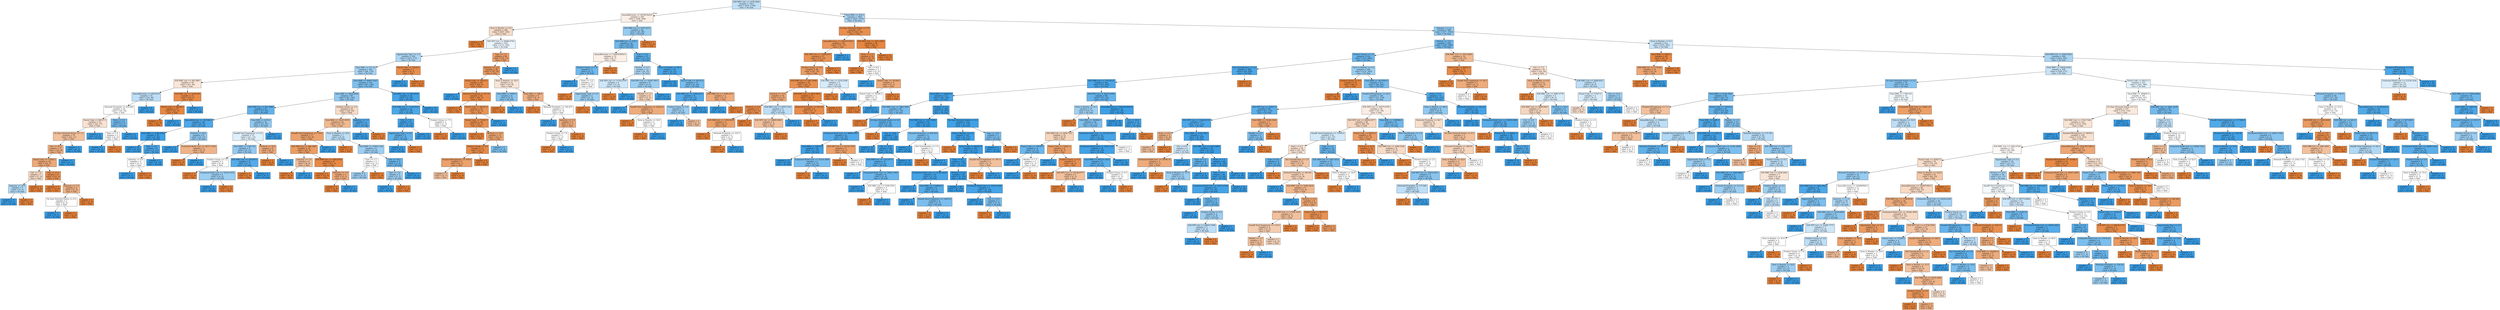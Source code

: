 digraph Tree {
node [shape=box, style="filled", color="black"] ;
0 [label="X36 MRC List <= 1678.5482\nsamples = 1415\nvalue = [919, 1339]\nclass = No Sale", fillcolor="#399de550"] ;
1 [label="AnnualRevenue <= 297923520.0\nsamples = 350\nvalue = [299, 260]\nclass = Sale", fillcolor="#e5813921"] ;
0 -> 1 [labeldistance=2.5, labelangle=45, headlabel="True"] ;
2 [label="Term in Months <= 0.5\nsamples = 284\nvalue = [267, 192]\nclass = Sale", fillcolor="#e5813948"] ;
1 -> 2 ;
3 [label="samples = 55\nvalue = [94, 0]\nclass = Sale", fillcolor="#e58139ff"] ;
2 -> 3 ;
4 [label="X36 NPV List <= 26946.0742\nsamples = 229\nvalue = [173, 192]\nclass = No Sale", fillcolor="#399de519"] ;
2 -> 4 ;
5 [label="Opportunity Type <= 1.5\nsamples = 169\nvalue = [103, 175]\nclass = No Sale", fillcolor="#399de569"] ;
4 -> 5 ;
6 [label="Total BRR <= 217.22\nsamples = 164\nvalue = [94, 174]\nclass = No Sale", fillcolor="#399de575"] ;
5 -> 6 ;
7 [label="X36 MRC List <= 305.3667\nsamples = 50\nvalue = [47, 38]\nclass = Sale", fillcolor="#e5813931"] ;
6 -> 7 ;
8 [label="AnnualRevenue <= 493270.0\nsamples = 35\nvalue = [24, 36]\nclass = No Sale", fillcolor="#399de555"] ;
7 -> 8 ;
9 [label="Network Proximity <= 410.065\nsamples = 29\nvalue = [24, 24]\nclass = Sale", fillcolor="#e5813900"] ;
8 -> 9 ;
10 [label="Postal Code <= 80157.5\nsamples = 23\nvalue = [22, 17]\nclass = Sale", fillcolor="#e581393a"] ;
9 -> 10 ;
11 [label="On Zayo Network Status <= 1.5\nsamples = 19\nvalue = [22, 11]\nclass = Sale", fillcolor="#e581397f"] ;
10 -> 11 ;
12 [label="City <= 85.0\nsamples = 17\nvalue = [22, 8]\nclass = Sale", fillcolor="#e58139a2"] ;
11 -> 12 ;
13 [label="Postal Code <= 75204.5\nsamples = 16\nvalue = [22, 7]\nclass = Sale", fillcolor="#e58139ae"] ;
12 -> 13 ;
14 [label="City <= 7.5\nsamples = 7\nvalue = [7, 5]\nclass = Sale", fillcolor="#e5813949"] ;
13 -> 14 ;
15 [label="Industry <= 10.5\nsamples = 5\nvalue = [3, 5]\nclass = No Sale", fillcolor="#399de566"] ;
14 -> 15 ;
16 [label="samples = 4\nvalue = [0, 5]\nclass = No Sale", fillcolor="#399de5ff"] ;
15 -> 16 ;
17 [label="samples = 1\nvalue = [3, 0]\nclass = Sale", fillcolor="#e58139ff"] ;
15 -> 17 ;
18 [label="samples = 2\nvalue = [4, 0]\nclass = Sale", fillcolor="#e58139ff"] ;
14 -> 18 ;
19 [label="City <= 27.0\nsamples = 9\nvalue = [15, 2]\nclass = Sale", fillcolor="#e58139dd"] ;
13 -> 19 ;
20 [label="samples = 5\nvalue = [10, 0]\nclass = Sale", fillcolor="#e58139ff"] ;
19 -> 20 ;
21 [label="Industry <= 7.5\nsamples = 4\nvalue = [5, 2]\nclass = Sale", fillcolor="#e5813999"] ;
19 -> 21 ;
22 [label="On Zayo Network Status <= 0.5\nsamples = 2\nvalue = [2, 2]\nclass = Sale", fillcolor="#e5813900"] ;
21 -> 22 ;
23 [label="samples = 1\nvalue = [0, 2]\nclass = No Sale", fillcolor="#399de5ff"] ;
22 -> 23 ;
24 [label="samples = 1\nvalue = [2, 0]\nclass = Sale", fillcolor="#e58139ff"] ;
22 -> 24 ;
25 [label="samples = 2\nvalue = [3, 0]\nclass = Sale", fillcolor="#e58139ff"] ;
21 -> 25 ;
26 [label="samples = 1\nvalue = [0, 1]\nclass = No Sale", fillcolor="#399de5ff"] ;
12 -> 26 ;
27 [label="samples = 2\nvalue = [0, 3]\nclass = No Sale", fillcolor="#399de5ff"] ;
11 -> 27 ;
28 [label="samples = 4\nvalue = [0, 6]\nclass = No Sale", fillcolor="#399de5ff"] ;
10 -> 28 ;
29 [label="State <= 0.5\nsamples = 6\nvalue = [2, 7]\nclass = No Sale", fillcolor="#399de5b6"] ;
9 -> 29 ;
30 [label="Type <= 1.0\nsamples = 2\nvalue = [2, 2]\nclass = Sale", fillcolor="#e5813900"] ;
29 -> 30 ;
31 [label="samples = 1\nvalue = [0, 2]\nclass = No Sale", fillcolor="#399de5ff"] ;
30 -> 31 ;
32 [label="samples = 1\nvalue = [2, 0]\nclass = Sale", fillcolor="#e58139ff"] ;
30 -> 32 ;
33 [label="samples = 4\nvalue = [0, 5]\nclass = No Sale", fillcolor="#399de5ff"] ;
29 -> 33 ;
34 [label="samples = 6\nvalue = [0, 12]\nclass = No Sale", fillcolor="#399de5ff"] ;
8 -> 34 ;
35 [label="X36 MRC List <= 1638.365\nsamples = 15\nvalue = [23, 2]\nclass = Sale", fillcolor="#e58139e9"] ;
7 -> 35 ;
36 [label="Postal Code <= 80229.5\nsamples = 14\nvalue = [23, 1]\nclass = Sale", fillcolor="#e58139f4"] ;
35 -> 36 ;
37 [label="samples = 13\nvalue = [23, 0]\nclass = Sale", fillcolor="#e58139ff"] ;
36 -> 37 ;
38 [label="samples = 1\nvalue = [0, 1]\nclass = No Sale", fillcolor="#399de5ff"] ;
36 -> 38 ;
39 [label="samples = 1\nvalue = [0, 1]\nclass = No Sale", fillcolor="#399de5ff"] ;
35 -> 39 ;
40 [label="Total BRR <= 48447.0547\nsamples = 114\nvalue = [47, 136]\nclass = No Sale", fillcolor="#399de5a7"] ;
6 -> 40 ;
41 [label="Total BRR <= 9824.6094\nsamples = 90\nvalue = [45, 102]\nclass = No Sale", fillcolor="#399de58e"] ;
40 -> 41 ;
42 [label="X36 NRR List <= 435.3889\nsamples = 61\nvalue = [17, 82]\nclass = No Sale", fillcolor="#399de5ca"] ;
41 -> 42 ;
43 [label="AnnualRevenue <= 267380.0\nsamples = 39\nvalue = [6, 57]\nclass = No Sale", fillcolor="#399de5e4"] ;
42 -> 43 ;
44 [label="Total BRR <= 3796.6748\nsamples = 30\nvalue = [1, 46]\nclass = No Sale", fillcolor="#399de5f9"] ;
43 -> 44 ;
45 [label="samples = 21\nvalue = [0, 35]\nclass = No Sale", fillcolor="#399de5ff"] ;
44 -> 45 ;
46 [label="Type <= 0.5\nsamples = 9\nvalue = [1, 11]\nclass = No Sale", fillcolor="#399de5e8"] ;
44 -> 46 ;
47 [label="Industry <= 4.0\nsamples = 2\nvalue = [1, 1]\nclass = Sale", fillcolor="#e5813900"] ;
46 -> 47 ;
48 [label="samples = 1\nvalue = [0, 1]\nclass = No Sale", fillcolor="#399de5ff"] ;
47 -> 48 ;
49 [label="samples = 1\nvalue = [1, 0]\nclass = Sale", fillcolor="#e58139ff"] ;
47 -> 49 ;
50 [label="samples = 7\nvalue = [0, 10]\nclass = No Sale", fillcolor="#399de5ff"] ;
46 -> 50 ;
51 [label="Vertical <= 29.5\nsamples = 9\nvalue = [5, 11]\nclass = No Sale", fillcolor="#399de58b"] ;
43 -> 51 ;
52 [label="samples = 6\nvalue = [0, 9]\nclass = No Sale", fillcolor="#399de5ff"] ;
51 -> 52 ;
53 [label="Estimated Build Cost <= 38711.3516\nsamples = 3\nvalue = [5, 2]\nclass = Sale", fillcolor="#e5813999"] ;
51 -> 53 ;
54 [label="samples = 2\nvalue = [5, 0]\nclass = Sale", fillcolor="#e58139ff"] ;
53 -> 54 ;
55 [label="samples = 1\nvalue = [0, 2]\nclass = No Sale", fillcolor="#399de5ff"] ;
53 -> 55 ;
56 [label="Total BRR <= 4276.5\nsamples = 22\nvalue = [11, 25]\nclass = No Sale", fillcolor="#399de58f"] ;
42 -> 56 ;
57 [label="DandB Total Employees <= 0.5\nsamples = 15\nvalue = [11, 13]\nclass = No Sale", fillcolor="#399de527"] ;
56 -> 57 ;
58 [label="Total BRR <= 1509.745\nsamples = 9\nvalue = [5, 11]\nclass = No Sale", fillcolor="#399de58b"] ;
57 -> 58 ;
59 [label="Product Group <= 1.5\nsamples = 5\nvalue = [4, 4]\nclass = Sale", fillcolor="#e5813900"] ;
58 -> 59 ;
60 [label="samples = 1\nvalue = [2, 0]\nclass = Sale", fillcolor="#e58139ff"] ;
59 -> 60 ;
61 [label="Estimated Build Cost <= 16316.5254\nsamples = 4\nvalue = [2, 4]\nclass = No Sale", fillcolor="#399de57f"] ;
59 -> 61 ;
62 [label="samples = 2\nvalue = [0, 4]\nclass = No Sale", fillcolor="#399de5ff"] ;
61 -> 62 ;
63 [label="samples = 2\nvalue = [2, 0]\nclass = Sale", fillcolor="#e58139ff"] ;
61 -> 63 ;
64 [label="X36 MRC List <= 538.0975\nsamples = 4\nvalue = [1, 7]\nclass = No Sale", fillcolor="#399de5db"] ;
58 -> 64 ;
65 [label="samples = 1\nvalue = [1, 0]\nclass = Sale", fillcolor="#e58139ff"] ;
64 -> 65 ;
66 [label="samples = 3\nvalue = [0, 7]\nclass = No Sale", fillcolor="#399de5ff"] ;
64 -> 66 ;
67 [label="Vertical <= 18.0\nsamples = 6\nvalue = [6, 2]\nclass = Sale", fillcolor="#e58139aa"] ;
57 -> 67 ;
68 [label="samples = 5\nvalue = [6, 0]\nclass = Sale", fillcolor="#e58139ff"] ;
67 -> 68 ;
69 [label="samples = 1\nvalue = [0, 2]\nclass = No Sale", fillcolor="#399de5ff"] ;
67 -> 69 ;
70 [label="samples = 7\nvalue = [0, 12]\nclass = No Sale", fillcolor="#399de5ff"] ;
56 -> 70 ;
71 [label="Product Group <= 3.5\nsamples = 29\nvalue = [28, 20]\nclass = Sale", fillcolor="#e5813949"] ;
41 -> 71 ;
72 [label="Total BRR <= 34147.0078\nsamples = 24\nvalue = [27, 12]\nclass = Sale", fillcolor="#e581398e"] ;
71 -> 72 ;
73 [label="DandB Total Employees <= 710.0\nsamples = 17\nvalue = [23, 6]\nclass = Sale", fillcolor="#e58139bc"] ;
72 -> 73 ;
74 [label="X36 NRR List <= 384.1667\nsamples = 16\nvalue = [23, 5]\nclass = Sale", fillcolor="#e58139c8"] ;
73 -> 74 ;
75 [label="Industry <= 7.0\nsamples = 8\nvalue = [8, 4]\nclass = Sale", fillcolor="#e581397f"] ;
74 -> 75 ;
76 [label="samples = 5\nvalue = [8, 0]\nclass = Sale", fillcolor="#e58139ff"] ;
75 -> 76 ;
77 [label="samples = 3\nvalue = [0, 4]\nclass = No Sale", fillcolor="#399de5ff"] ;
75 -> 77 ;
78 [label="X36 NRR List <= 1024.4763\nsamples = 8\nvalue = [15, 1]\nclass = Sale", fillcolor="#e58139ee"] ;
74 -> 78 ;
79 [label="samples = 5\nvalue = [12, 0]\nclass = Sale", fillcolor="#e58139ff"] ;
78 -> 79 ;
80 [label="Industry <= 1.0\nsamples = 3\nvalue = [3, 1]\nclass = Sale", fillcolor="#e58139aa"] ;
78 -> 80 ;
81 [label="samples = 2\nvalue = [3, 0]\nclass = Sale", fillcolor="#e58139ff"] ;
80 -> 81 ;
82 [label="samples = 1\nvalue = [0, 1]\nclass = No Sale", fillcolor="#399de5ff"] ;
80 -> 82 ;
83 [label="samples = 1\nvalue = [0, 1]\nclass = No Sale", fillcolor="#399de5ff"] ;
73 -> 83 ;
84 [label="Term in Months <= 30.0\nsamples = 7\nvalue = [4, 6]\nclass = No Sale", fillcolor="#399de555"] ;
72 -> 84 ;
85 [label="samples = 1\nvalue = [1, 0]\nclass = Sale", fillcolor="#e58139ff"] ;
84 -> 85 ;
86 [label="Total BRR <= 37809.1328\nsamples = 6\nvalue = [3, 6]\nclass = No Sale", fillcolor="#399de57f"] ;
84 -> 86 ;
87 [label="Type <= 1.5\nsamples = 3\nvalue = [2, 2]\nclass = Sale", fillcolor="#e5813900"] ;
86 -> 87 ;
88 [label="samples = 2\nvalue = [1, 2]\nclass = No Sale", fillcolor="#399de57f"] ;
87 -> 88 ;
89 [label="samples = 1\nvalue = [1, 0]\nclass = Sale", fillcolor="#e58139ff"] ;
87 -> 89 ;
90 [label="City <= 50.5\nsamples = 3\nvalue = [1, 4]\nclass = No Sale", fillcolor="#399de5bf"] ;
86 -> 90 ;
91 [label="Type <= 1.0\nsamples = 2\nvalue = [1, 2]\nclass = No Sale", fillcolor="#399de57f"] ;
90 -> 91 ;
92 [label="samples = 1\nvalue = [0, 2]\nclass = No Sale", fillcolor="#399de5ff"] ;
91 -> 92 ;
93 [label="samples = 1\nvalue = [1, 0]\nclass = Sale", fillcolor="#e58139ff"] ;
91 -> 93 ;
94 [label="samples = 1\nvalue = [0, 2]\nclass = No Sale", fillcolor="#399de5ff"] ;
90 -> 94 ;
95 [label="Industry <= 7.5\nsamples = 5\nvalue = [1, 8]\nclass = No Sale", fillcolor="#399de5df"] ;
71 -> 95 ;
96 [label="samples = 4\nvalue = [0, 8]\nclass = No Sale", fillcolor="#399de5ff"] ;
95 -> 96 ;
97 [label="samples = 1\nvalue = [1, 0]\nclass = Sale", fillcolor="#e58139ff"] ;
95 -> 97 ;
98 [label="X36 MRC List <= 928.0916\nsamples = 24\nvalue = [2, 34]\nclass = No Sale", fillcolor="#399de5f0"] ;
40 -> 98 ;
99 [label="X36 NRR List <= 1139.0333\nsamples = 13\nvalue = [2, 20]\nclass = No Sale", fillcolor="#399de5e6"] ;
98 -> 99 ;
100 [label="City <= 3.0\nsamples = 11\nvalue = [1, 19]\nclass = No Sale", fillcolor="#399de5f2"] ;
99 -> 100 ;
101 [label="Opportunity Type <= 0.5\nsamples = 3\nvalue = [1, 5]\nclass = No Sale", fillcolor="#399de5cc"] ;
100 -> 101 ;
102 [label="samples = 2\nvalue = [0, 5]\nclass = No Sale", fillcolor="#399de5ff"] ;
101 -> 102 ;
103 [label="samples = 1\nvalue = [1, 0]\nclass = Sale", fillcolor="#e58139ff"] ;
101 -> 103 ;
104 [label="samples = 8\nvalue = [0, 14]\nclass = No Sale", fillcolor="#399de5ff"] ;
100 -> 104 ;
105 [label="Product Group <= 7.5\nsamples = 2\nvalue = [1, 1]\nclass = Sale", fillcolor="#e5813900"] ;
99 -> 105 ;
106 [label="samples = 1\nvalue = [1, 0]\nclass = Sale", fillcolor="#e58139ff"] ;
105 -> 106 ;
107 [label="samples = 1\nvalue = [0, 1]\nclass = No Sale", fillcolor="#399de5ff"] ;
105 -> 107 ;
108 [label="samples = 11\nvalue = [0, 14]\nclass = No Sale", fillcolor="#399de5ff"] ;
98 -> 108 ;
109 [label="Postal Code <= 75036.5\nsamples = 5\nvalue = [9, 1]\nclass = Sale", fillcolor="#e58139e3"] ;
5 -> 109 ;
110 [label="samples = 1\nvalue = [0, 1]\nclass = No Sale", fillcolor="#399de5ff"] ;
109 -> 110 ;
111 [label="samples = 4\nvalue = [9, 0]\nclass = Sale", fillcolor="#e58139ff"] ;
109 -> 111 ;
112 [label="Type <= 2.5\nsamples = 60\nvalue = [70, 17]\nclass = Sale", fillcolor="#e58139c1"] ;
4 -> 112 ;
113 [label="Industry <= 2.5\nsamples = 58\nvalue = [70, 14]\nclass = Sale", fillcolor="#e58139cc"] ;
112 -> 113 ;
114 [label="Postal Code <= 30223.5\nsamples = 46\nvalue = [60, 6]\nclass = Sale", fillcolor="#e58139e6"] ;
113 -> 114 ;
115 [label="samples = 1\nvalue = [0, 1]\nclass = No Sale", fillcolor="#399de5ff"] ;
114 -> 115 ;
116 [label="Network Proximity <= 97.19\nsamples = 45\nvalue = [60, 5]\nclass = Sale", fillcolor="#e58139ea"] ;
114 -> 116 ;
117 [label="samples = 15\nvalue = [25, 0]\nclass = Sale", fillcolor="#e58139ff"] ;
116 -> 117 ;
118 [label="Postal Code <= 80161.0\nsamples = 30\nvalue = [35, 5]\nclass = Sale", fillcolor="#e58139db"] ;
116 -> 118 ;
119 [label="Postal Code <= 75223.5\nsamples = 29\nvalue = [35, 4]\nclass = Sale", fillcolor="#e58139e2"] ;
118 -> 119 ;
120 [label="samples = 16\nvalue = [21, 0]\nclass = Sale", fillcolor="#e58139ff"] ;
119 -> 120 ;
121 [label="Vertical <= 13.0\nsamples = 13\nvalue = [14, 4]\nclass = Sale", fillcolor="#e58139b6"] ;
119 -> 121 ;
122 [label="Product Group <= 0.5\nsamples = 11\nvalue = [13, 1]\nclass = Sale", fillcolor="#e58139eb"] ;
121 -> 122 ;
123 [label="NumberOfEmployees <= 978.0\nsamples = 5\nvalue = [4, 1]\nclass = Sale", fillcolor="#e58139bf"] ;
122 -> 123 ;
124 [label="samples = 3\nvalue = [2, 1]\nclass = Sale", fillcolor="#e581397f"] ;
123 -> 124 ;
125 [label="samples = 2\nvalue = [2, 0]\nclass = Sale", fillcolor="#e58139ff"] ;
123 -> 125 ;
126 [label="samples = 6\nvalue = [9, 0]\nclass = Sale", fillcolor="#e58139ff"] ;
122 -> 126 ;
127 [label="samples = 2\nvalue = [1, 3]\nclass = No Sale", fillcolor="#399de5aa"] ;
121 -> 127 ;
128 [label="samples = 1\nvalue = [0, 1]\nclass = No Sale", fillcolor="#399de5ff"] ;
118 -> 128 ;
129 [label="Term in Months <= 30.0\nsamples = 12\nvalue = [10, 8]\nclass = Sale", fillcolor="#e5813933"] ;
113 -> 129 ;
130 [label="Total BRR <= 4090.5\nsamples = 4\nvalue = [2, 5]\nclass = No Sale", fillcolor="#399de599"] ;
129 -> 130 ;
131 [label="samples = 1\nvalue = [2, 0]\nclass = Sale", fillcolor="#e58139ff"] ;
130 -> 131 ;
132 [label="samples = 3\nvalue = [0, 5]\nclass = No Sale", fillcolor="#399de5ff"] ;
130 -> 132 ;
133 [label="Total BRR <= 588.0\nsamples = 8\nvalue = [8, 3]\nclass = Sale", fillcolor="#e581399f"] ;
129 -> 133 ;
134 [label="samples = 4\nvalue = [5, 0]\nclass = Sale", fillcolor="#e58139ff"] ;
133 -> 134 ;
135 [label="Network Proximity <= 162.475\nsamples = 4\nvalue = [3, 3]\nclass = Sale", fillcolor="#e5813900"] ;
133 -> 135 ;
136 [label="samples = 1\nvalue = [0, 2]\nclass = No Sale", fillcolor="#399de5ff"] ;
135 -> 136 ;
137 [label="Industry <= 5.5\nsamples = 3\nvalue = [3, 1]\nclass = Sale", fillcolor="#e58139aa"] ;
135 -> 137 ;
138 [label="Product Group <= 7.0\nsamples = 2\nvalue = [1, 1]\nclass = Sale", fillcolor="#e5813900"] ;
137 -> 138 ;
139 [label="samples = 1\nvalue = [1, 0]\nclass = Sale", fillcolor="#e58139ff"] ;
138 -> 139 ;
140 [label="samples = 1\nvalue = [0, 1]\nclass = No Sale", fillcolor="#399de5ff"] ;
138 -> 140 ;
141 [label="samples = 1\nvalue = [2, 0]\nclass = Sale", fillcolor="#e58139ff"] ;
137 -> 141 ;
142 [label="samples = 2\nvalue = [0, 3]\nclass = No Sale", fillcolor="#399de5ff"] ;
112 -> 142 ;
143 [label="X36 NRR List <= 1679.3572\nsamples = 66\nvalue = [32, 68]\nclass = No Sale", fillcolor="#399de587"] ;
1 -> 143 ;
144 [label="X36 NRR List <= 230.5\nsamples = 59\nvalue = [19, 68]\nclass = No Sale", fillcolor="#399de5b8"] ;
143 -> 144 ;
145 [label="AnnualRevenue <= 5326393856.0\nsamples = 12\nvalue = [8, 7]\nclass = Sale", fillcolor="#e5813920"] ;
144 -> 145 ;
146 [label="Product Group <= 1.0\nsamples = 7\nvalue = [2, 7]\nclass = No Sale", fillcolor="#399de5b6"] ;
145 -> 146 ;
147 [label="samples = 4\nvalue = [0, 5]\nclass = No Sale", fillcolor="#399de5ff"] ;
146 -> 147 ;
148 [label="State <= 1.0\nsamples = 3\nvalue = [2, 2]\nclass = Sale", fillcolor="#e5813900"] ;
146 -> 148 ;
149 [label="samples = 1\nvalue = [1, 0]\nclass = Sale", fillcolor="#e58139ff"] ;
148 -> 149 ;
150 [label="Opportunity Type <= 0.5\nsamples = 2\nvalue = [1, 2]\nclass = No Sale", fillcolor="#399de57f"] ;
148 -> 150 ;
151 [label="samples = 1\nvalue = [1, 0]\nclass = Sale", fillcolor="#e58139ff"] ;
150 -> 151 ;
152 [label="samples = 1\nvalue = [0, 2]\nclass = No Sale", fillcolor="#399de5ff"] ;
150 -> 152 ;
153 [label="samples = 5\nvalue = [6, 0]\nclass = Sale", fillcolor="#e58139ff"] ;
145 -> 153 ;
154 [label="Type <= 0.5\nsamples = 47\nvalue = [11, 61]\nclass = No Sale", fillcolor="#399de5d1"] ;
144 -> 154 ;
155 [label="Market <= 0.5\nsamples = 12\nvalue = [6, 10]\nclass = No Sale", fillcolor="#399de566"] ;
154 -> 155 ;
156 [label="X36 NPV List <= 11352.9707\nsamples = 4\nvalue = [3, 4]\nclass = No Sale", fillcolor="#399de540"] ;
155 -> 156 ;
157 [label="samples = 1\nvalue = [3, 0]\nclass = Sale", fillcolor="#e58139ff"] ;
156 -> 157 ;
158 [label="samples = 3\nvalue = [0, 4]\nclass = No Sale", fillcolor="#399de5ff"] ;
156 -> 158 ;
159 [label="X36 NPV List <= 14367.5957\nsamples = 8\nvalue = [3, 6]\nclass = No Sale", fillcolor="#399de57f"] ;
155 -> 159 ;
160 [label="Market <= 1.5\nsamples = 4\nvalue = [3, 2]\nclass = Sale", fillcolor="#e5813955"] ;
159 -> 160 ;
161 [label="samples = 1\nvalue = [0, 1]\nclass = No Sale", fillcolor="#399de5ff"] ;
160 -> 161 ;
162 [label="DandB Total Employees <= 36222.0\nsamples = 3\nvalue = [3, 1]\nclass = Sale", fillcolor="#e58139aa"] ;
160 -> 162 ;
163 [label="samples = 1\nvalue = [2, 0]\nclass = Sale", fillcolor="#e58139ff"] ;
162 -> 163 ;
164 [label="Term in Months <= 30.0\nsamples = 2\nvalue = [1, 1]\nclass = Sale", fillcolor="#e5813900"] ;
162 -> 164 ;
165 [label="samples = 1\nvalue = [1, 0]\nclass = Sale", fillcolor="#e58139ff"] ;
164 -> 165 ;
166 [label="samples = 1\nvalue = [0, 1]\nclass = No Sale", fillcolor="#399de5ff"] ;
164 -> 166 ;
167 [label="samples = 4\nvalue = [0, 4]\nclass = No Sale", fillcolor="#399de5ff"] ;
159 -> 167 ;
168 [label="Term in Months <= 48.5\nsamples = 35\nvalue = [5, 51]\nclass = No Sale", fillcolor="#399de5e6"] ;
154 -> 168 ;
169 [label="samples = 24\nvalue = [0, 35]\nclass = No Sale", fillcolor="#399de5ff"] ;
168 -> 169 ;
170 [label="Postal Code <= 30133.0\nsamples = 11\nvalue = [5, 16]\nclass = No Sale", fillcolor="#399de5af"] ;
168 -> 170 ;
171 [label="X36 NRR List <= 1008.4375\nsamples = 9\nvalue = [2, 15]\nclass = No Sale", fillcolor="#399de5dd"] ;
170 -> 171 ;
172 [label="Product Group <= 2.0\nsamples = 3\nvalue = [2, 4]\nclass = No Sale", fillcolor="#399de57f"] ;
171 -> 172 ;
173 [label="samples = 1\nvalue = [0, 3]\nclass = No Sale", fillcolor="#399de5ff"] ;
172 -> 173 ;
174 [label="samples = 2\nvalue = [2, 1]\nclass = Sale", fillcolor="#e581397f"] ;
172 -> 174 ;
175 [label="samples = 6\nvalue = [0, 11]\nclass = No Sale", fillcolor="#399de5ff"] ;
171 -> 175 ;
176 [label="X36 NRR List <= 1008.4375\nsamples = 2\nvalue = [3, 1]\nclass = Sale", fillcolor="#e58139aa"] ;
170 -> 176 ;
177 [label="samples = 1\nvalue = [0, 1]\nclass = No Sale", fillcolor="#399de5ff"] ;
176 -> 177 ;
178 [label="samples = 1\nvalue = [3, 0]\nclass = Sale", fillcolor="#e58139ff"] ;
176 -> 178 ;
179 [label="samples = 7\nvalue = [13, 0]\nclass = Sale", fillcolor="#e58139ff"] ;
143 -> 179 ;
180 [label="Total BRR <= 420.5\nsamples = 1065\nvalue = [620, 1079]\nclass = No Sale", fillcolor="#399de56c"] ;
0 -> 180 [labeldistance=2.5, labelangle=-45, headlabel="False"] ;
181 [label="On Zayo Network Status <= 0.5\nsamples = 97\nvalue = [143, 16]\nclass = Sale", fillcolor="#e58139e2"] ;
180 -> 181 ;
182 [label="AnnualRevenue <= 644167168.0\nsamples = 58\nvalue = [75, 13]\nclass = Sale", fillcolor="#e58139d3"] ;
181 -> 182 ;
183 [label="X36 NPV List <= 70382.875\nsamples = 57\nvalue = [75, 10]\nclass = Sale", fillcolor="#e58139dd"] ;
182 -> 183 ;
184 [label="Product Group <= 2.5\nsamples = 40\nvalue = [47, 10]\nclass = Sale", fillcolor="#e58139c9"] ;
183 -> 184 ;
185 [label="X36 NRR List <= 1487.9188\nsamples = 35\nvalue = [43, 5]\nclass = Sale", fillcolor="#e58139e1"] ;
184 -> 185 ;
186 [label="Vertical <= 15.5\nsamples = 14\nvalue = [13, 4]\nclass = Sale", fillcolor="#e58139b1"] ;
185 -> 186 ;
187 [label="Vertical <= 5.0\nsamples = 9\nvalue = [11, 1]\nclass = Sale", fillcolor="#e58139e8"] ;
186 -> 187 ;
188 [label="X36 NRR List <= 1358.5476\nsamples = 4\nvalue = [4, 1]\nclass = Sale", fillcolor="#e58139bf"] ;
187 -> 188 ;
189 [label="samples = 2\nvalue = [3, 0]\nclass = Sale", fillcolor="#e58139ff"] ;
188 -> 189 ;
190 [label="Network Proximity <= 335.5\nsamples = 2\nvalue = [1, 1]\nclass = Sale", fillcolor="#e5813900"] ;
188 -> 190 ;
191 [label="samples = 1\nvalue = [1, 0]\nclass = Sale", fillcolor="#e58139ff"] ;
190 -> 191 ;
192 [label="samples = 1\nvalue = [0, 1]\nclass = No Sale", fillcolor="#399de5ff"] ;
190 -> 192 ;
193 [label="samples = 5\nvalue = [7, 0]\nclass = Sale", fillcolor="#e58139ff"] ;
187 -> 193 ;
194 [label="X36 MRC List <= 2878.7334\nsamples = 5\nvalue = [2, 3]\nclass = No Sale", fillcolor="#399de555"] ;
186 -> 194 ;
195 [label="X36 NPV List <= 28699.9863\nsamples = 3\nvalue = [2, 1]\nclass = Sale", fillcolor="#e581397f"] ;
194 -> 195 ;
196 [label="samples = 1\nvalue = [0, 1]\nclass = No Sale", fillcolor="#399de5ff"] ;
195 -> 196 ;
197 [label="samples = 2\nvalue = [2, 0]\nclass = Sale", fillcolor="#e58139ff"] ;
195 -> 197 ;
198 [label="samples = 2\nvalue = [0, 2]\nclass = No Sale", fillcolor="#399de5ff"] ;
194 -> 198 ;
199 [label="X36 MRC List <= 2935.9951\nsamples = 21\nvalue = [30, 1]\nclass = Sale", fillcolor="#e58139f6"] ;
185 -> 199 ;
200 [label="Network Proximity <= 610.78\nsamples = 8\nvalue = [11, 1]\nclass = Sale", fillcolor="#e58139e8"] ;
199 -> 200 ;
201 [label="samples = 7\nvalue = [11, 0]\nclass = Sale", fillcolor="#e58139ff"] ;
200 -> 201 ;
202 [label="samples = 1\nvalue = [0, 1]\nclass = No Sale", fillcolor="#399de5ff"] ;
200 -> 202 ;
203 [label="samples = 13\nvalue = [19, 0]\nclass = Sale", fillcolor="#e58139ff"] ;
199 -> 203 ;
204 [label="X36 MRC List <= 2318.3284\nsamples = 5\nvalue = [4, 5]\nclass = No Sale", fillcolor="#399de533"] ;
184 -> 204 ;
205 [label="samples = 3\nvalue = [4, 0]\nclass = Sale", fillcolor="#e58139ff"] ;
204 -> 205 ;
206 [label="samples = 2\nvalue = [0, 5]\nclass = No Sale", fillcolor="#399de5ff"] ;
204 -> 206 ;
207 [label="samples = 17\nvalue = [28, 0]\nclass = Sale", fillcolor="#e58139ff"] ;
183 -> 207 ;
208 [label="samples = 1\nvalue = [0, 3]\nclass = No Sale", fillcolor="#399de5ff"] ;
182 -> 208 ;
209 [label="X36 MRC List <= 3221.0583\nsamples = 39\nvalue = [68, 3]\nclass = Sale", fillcolor="#e58139f4"] ;
181 -> 209 ;
210 [label="State <= 1.5\nsamples = 14\nvalue = [25, 3]\nclass = Sale", fillcolor="#e58139e0"] ;
209 -> 210 ;
211 [label="samples = 9\nvalue = [22, 0]\nclass = Sale", fillcolor="#e58139ff"] ;
210 -> 211 ;
212 [label="City <= 8.0\nsamples = 5\nvalue = [3, 3]\nclass = Sale", fillcolor="#e5813900"] ;
210 -> 212 ;
213 [label="samples = 1\nvalue = [0, 2]\nclass = No Sale", fillcolor="#399de5ff"] ;
212 -> 213 ;
214 [label="Postal Code <= 76108.0\nsamples = 4\nvalue = [3, 1]\nclass = Sale", fillcolor="#e58139aa"] ;
212 -> 214 ;
215 [label="Postal Code <= 76104.5\nsamples = 2\nvalue = [1, 1]\nclass = Sale", fillcolor="#e5813900"] ;
214 -> 215 ;
216 [label="samples = 1\nvalue = [1, 0]\nclass = Sale", fillcolor="#e58139ff"] ;
215 -> 216 ;
217 [label="samples = 1\nvalue = [0, 1]\nclass = No Sale", fillcolor="#399de5ff"] ;
215 -> 217 ;
218 [label="samples = 2\nvalue = [2, 0]\nclass = Sale", fillcolor="#e58139ff"] ;
214 -> 218 ;
219 [label="samples = 25\nvalue = [43, 0]\nclass = Sale", fillcolor="#e58139ff"] ;
209 -> 219 ;
220 [label="Industry <= 1.5\nsamples = 968\nvalue = [477, 1063]\nclass = No Sale", fillcolor="#399de58d"] ;
180 -> 220 ;
221 [label="Vertical <= 15.5\nsamples = 556\nvalue = [207, 698]\nclass = No Sale", fillcolor="#399de5b3"] ;
220 -> 221 ;
222 [label="Product Group <= 1.5\nsamples = 524\nvalue = [173, 683]\nclass = No Sale", fillcolor="#399de5be"] ;
221 -> 222 ;
223 [label="Net Classification <= 3.5\nsamples = 284\nvalue = [42, 420]\nclass = No Sale", fillcolor="#399de5e6"] ;
222 -> 223 ;
224 [label="X36 NRR List <= 1533.8727\nsamples = 281\nvalue = [37, 420]\nclass = No Sale", fillcolor="#399de5e9"] ;
223 -> 224 ;
225 [label="Total BRR <= 246962.0\nsamples = 215\nvalue = [20, 339]\nclass = No Sale", fillcolor="#399de5f0"] ;
224 -> 225 ;
226 [label="X36 MRC List <= 1982.3585\nsamples = 26\nvalue = [11, 34]\nclass = No Sale", fillcolor="#399de5ac"] ;
225 -> 226 ;
227 [label="samples = 2\nvalue = [4, 0]\nclass = Sale", fillcolor="#e58139ff"] ;
226 -> 227 ;
228 [label="On Zayo Network Status <= 0.5\nsamples = 24\nvalue = [7, 34]\nclass = No Sale", fillcolor="#399de5ca"] ;
226 -> 228 ;
229 [label="Estimated Build Cost <= 38884.6016\nsamples = 22\nvalue = [5, 34]\nclass = No Sale", fillcolor="#399de5da"] ;
228 -> 229 ;
230 [label="Total BRR <= 70013.5\nsamples = 19\nvalue = [1, 33]\nclass = No Sale", fillcolor="#399de5f7"] ;
229 -> 230 ;
231 [label="samples = 17\nvalue = [0, 30]\nclass = No Sale", fillcolor="#399de5ff"] ;
230 -> 231 ;
232 [label="Estimated Build Cost <= 25214.5898\nsamples = 2\nvalue = [1, 3]\nclass = No Sale", fillcolor="#399de5aa"] ;
230 -> 232 ;
233 [label="samples = 1\nvalue = [1, 0]\nclass = Sale", fillcolor="#e58139ff"] ;
232 -> 233 ;
234 [label="samples = 1\nvalue = [0, 3]\nclass = No Sale", fillcolor="#399de5ff"] ;
232 -> 234 ;
235 [label="X36 NPV List <= 34576.7578\nsamples = 3\nvalue = [4, 1]\nclass = Sale", fillcolor="#e58139bf"] ;
229 -> 235 ;
236 [label="samples = 1\nvalue = [3, 0]\nclass = Sale", fillcolor="#e58139ff"] ;
235 -> 236 ;
237 [label="samples = 2\nvalue = [1, 1]\nclass = Sale", fillcolor="#e5813900"] ;
235 -> 237 ;
238 [label="samples = 2\nvalue = [2, 0]\nclass = Sale", fillcolor="#e58139ff"] ;
228 -> 238 ;
239 [label="Market <= 0.5\nsamples = 189\nvalue = [9, 305]\nclass = No Sale", fillcolor="#399de5f7"] ;
225 -> 239 ;
240 [label="X36 NRR List <= 1337.9941\nsamples = 79\nvalue = [2, 131]\nclass = No Sale", fillcolor="#399de5fb"] ;
239 -> 240 ;
241 [label="City <= 18.0\nsamples = 75\nvalue = [1, 128]\nclass = No Sale", fillcolor="#399de5fd"] ;
240 -> 241 ;
242 [label="samples = 51\nvalue = [0, 91]\nclass = No Sale", fillcolor="#399de5ff"] ;
241 -> 242 ;
243 [label="City <= 19.5\nsamples = 24\nvalue = [1, 37]\nclass = No Sale", fillcolor="#399de5f8"] ;
241 -> 243 ;
244 [label="X36 NRR List <= 1125.4773\nsamples = 6\nvalue = [1, 6]\nclass = No Sale", fillcolor="#399de5d4"] ;
243 -> 244 ;
245 [label="samples = 2\nvalue = [0, 2]\nclass = No Sale", fillcolor="#399de5ff"] ;
244 -> 245 ;
246 [label="Estimated Build Cost <= 10812.7002\nsamples = 4\nvalue = [1, 4]\nclass = No Sale", fillcolor="#399de5bf"] ;
244 -> 246 ;
247 [label="samples = 2\nvalue = [0, 3]\nclass = No Sale", fillcolor="#399de5ff"] ;
246 -> 247 ;
248 [label="X36 MRC List <= 2198.5354\nsamples = 2\nvalue = [1, 1]\nclass = Sale", fillcolor="#e5813900"] ;
246 -> 248 ;
249 [label="samples = 1\nvalue = [1, 0]\nclass = Sale", fillcolor="#e58139ff"] ;
248 -> 249 ;
250 [label="samples = 1\nvalue = [0, 1]\nclass = No Sale", fillcolor="#399de5ff"] ;
248 -> 250 ;
251 [label="samples = 18\nvalue = [0, 31]\nclass = No Sale", fillcolor="#399de5ff"] ;
243 -> 251 ;
252 [label="Network Proximity <= 604.505\nsamples = 4\nvalue = [1, 3]\nclass = No Sale", fillcolor="#399de5aa"] ;
240 -> 252 ;
253 [label="samples = 2\nvalue = [0, 2]\nclass = No Sale", fillcolor="#399de5ff"] ;
252 -> 253 ;
254 [label="Net Classification <= 1.0\nsamples = 2\nvalue = [1, 1]\nclass = Sale", fillcolor="#e5813900"] ;
252 -> 254 ;
255 [label="samples = 1\nvalue = [1, 0]\nclass = Sale", fillcolor="#e58139ff"] ;
254 -> 255 ;
256 [label="samples = 1\nvalue = [0, 1]\nclass = No Sale", fillcolor="#399de5ff"] ;
254 -> 256 ;
257 [label="On Zayo Network Status <= 0.5\nsamples = 110\nvalue = [7, 174]\nclass = No Sale", fillcolor="#399de5f5"] ;
239 -> 257 ;
258 [label="Term in Months <= 6.5\nsamples = 107\nvalue = [6, 171]\nclass = No Sale", fillcolor="#399de5f6"] ;
257 -> 258 ;
259 [label="samples = 2\nvalue = [2, 0]\nclass = Sale", fillcolor="#e58139ff"] ;
258 -> 259 ;
260 [label="Postal Code <= 80316.0\nsamples = 105\nvalue = [4, 171]\nclass = No Sale", fillcolor="#399de5f9"] ;
258 -> 260 ;
261 [label="Type <= 0.5\nsamples = 103\nvalue = [2, 170]\nclass = No Sale", fillcolor="#399de5fc"] ;
260 -> 261 ;
262 [label="Estimated Build Cost <= 21565.0254\nsamples = 10\nvalue = [1, 15]\nclass = No Sale", fillcolor="#399de5ee"] ;
261 -> 262 ;
263 [label="samples = 5\nvalue = [0, 8]\nclass = No Sale", fillcolor="#399de5ff"] ;
262 -> 263 ;
264 [label="Total BRR <= 1728824.0\nsamples = 5\nvalue = [1, 7]\nclass = No Sale", fillcolor="#399de5db"] ;
262 -> 264 ;
265 [label="samples = 1\nvalue = [0, 4]\nclass = No Sale", fillcolor="#399de5ff"] ;
264 -> 265 ;
266 [label="DandB Total Employees <= 12413.0\nsamples = 4\nvalue = [1, 3]\nclass = No Sale", fillcolor="#399de5aa"] ;
264 -> 266 ;
267 [label="samples = 1\nvalue = [1, 0]\nclass = Sale", fillcolor="#e58139ff"] ;
266 -> 267 ;
268 [label="samples = 3\nvalue = [0, 3]\nclass = No Sale", fillcolor="#399de5ff"] ;
266 -> 268 ;
269 [label="Vertical <= 6.5\nsamples = 93\nvalue = [1, 155]\nclass = No Sale", fillcolor="#399de5fd"] ;
261 -> 269 ;
270 [label="samples = 86\nvalue = [0, 139]\nclass = No Sale", fillcolor="#399de5ff"] ;
269 -> 270 ;
271 [label="Estimated Build Cost <= 16191.9248\nsamples = 7\nvalue = [1, 16]\nclass = No Sale", fillcolor="#399de5ef"] ;
269 -> 271 ;
272 [label="samples = 5\nvalue = [0, 13]\nclass = No Sale", fillcolor="#399de5ff"] ;
271 -> 272 ;
273 [label="City <= 14.5\nsamples = 2\nvalue = [1, 3]\nclass = No Sale", fillcolor="#399de5aa"] ;
271 -> 273 ;
274 [label="samples = 1\nvalue = [1, 0]\nclass = Sale", fillcolor="#e58139ff"] ;
273 -> 274 ;
275 [label="samples = 1\nvalue = [0, 3]\nclass = No Sale", fillcolor="#399de5ff"] ;
273 -> 275 ;
276 [label="DandB Total Employees <= 787.5\nsamples = 2\nvalue = [2, 1]\nclass = Sale", fillcolor="#e581397f"] ;
260 -> 276 ;
277 [label="samples = 1\nvalue = [2, 0]\nclass = Sale", fillcolor="#e58139ff"] ;
276 -> 277 ;
278 [label="samples = 1\nvalue = [0, 1]\nclass = No Sale", fillcolor="#399de5ff"] ;
276 -> 278 ;
279 [label="Type <= 10.5\nsamples = 3\nvalue = [1, 3]\nclass = No Sale", fillcolor="#399de5aa"] ;
257 -> 279 ;
280 [label="samples = 2\nvalue = [0, 3]\nclass = No Sale", fillcolor="#399de5ff"] ;
279 -> 280 ;
281 [label="samples = 1\nvalue = [1, 0]\nclass = Sale", fillcolor="#e58139ff"] ;
279 -> 281 ;
282 [label="X36 NPV List <= 40373.0781\nsamples = 66\nvalue = [17, 81]\nclass = No Sale", fillcolor="#399de5c9"] ;
224 -> 282 ;
283 [label="Term in Months <= 0.5\nsamples = 31\nvalue = [16, 31]\nclass = No Sale", fillcolor="#399de57b"] ;
282 -> 283 ;
284 [label="samples = 5\nvalue = [5, 0]\nclass = Sale", fillcolor="#e58139ff"] ;
283 -> 284 ;
285 [label="Total BRR <= 302896.5\nsamples = 26\nvalue = [11, 31]\nclass = No Sale", fillcolor="#399de5a5"] ;
283 -> 285 ;
286 [label="X36 NRR List <= 1836.7211\nsamples = 10\nvalue = [9, 6]\nclass = Sale", fillcolor="#e5813955"] ;
285 -> 286 ;
287 [label="Postal Code <= 75018.5\nsamples = 4\nvalue = [1, 4]\nclass = No Sale", fillcolor="#399de5bf"] ;
286 -> 287 ;
288 [label="samples = 2\nvalue = [0, 3]\nclass = No Sale", fillcolor="#399de5ff"] ;
287 -> 288 ;
289 [label="Market <= 1.5\nsamples = 2\nvalue = [1, 1]\nclass = Sale", fillcolor="#e5813900"] ;
287 -> 289 ;
290 [label="samples = 1\nvalue = [0, 1]\nclass = No Sale", fillcolor="#399de5ff"] ;
289 -> 290 ;
291 [label="samples = 1\nvalue = [1, 0]\nclass = Sale", fillcolor="#e58139ff"] ;
289 -> 291 ;
292 [label="Postal Code <= 52661.5\nsamples = 6\nvalue = [8, 2]\nclass = Sale", fillcolor="#e58139bf"] ;
286 -> 292 ;
293 [label="samples = 1\nvalue = [0, 1]\nclass = No Sale", fillcolor="#399de5ff"] ;
292 -> 293 ;
294 [label="Product Group <= 0.5\nsamples = 5\nvalue = [8, 1]\nclass = Sale", fillcolor="#e58139df"] ;
292 -> 294 ;
295 [label="samples = 3\nvalue = [6, 0]\nclass = Sale", fillcolor="#e58139ff"] ;
294 -> 295 ;
296 [label="X36 NPV List <= 25146.6777\nsamples = 2\nvalue = [2, 1]\nclass = Sale", fillcolor="#e581397f"] ;
294 -> 296 ;
297 [label="samples = 1\nvalue = [2, 0]\nclass = Sale", fillcolor="#e58139ff"] ;
296 -> 297 ;
298 [label="samples = 1\nvalue = [0, 1]\nclass = No Sale", fillcolor="#399de5ff"] ;
296 -> 298 ;
299 [label="Estimated Build Cost <= 101220.0547\nsamples = 16\nvalue = [2, 25]\nclass = No Sale", fillcolor="#399de5eb"] ;
285 -> 299 ;
300 [label="Estimated Build Cost <= 16311.125\nsamples = 14\nvalue = [1, 24]\nclass = No Sale", fillcolor="#399de5f4"] ;
299 -> 300 ;
301 [label="Total BRR <= 391271.5625\nsamples = 5\nvalue = [1, 6]\nclass = No Sale", fillcolor="#399de5d4"] ;
300 -> 301 ;
302 [label="samples = 3\nvalue = [0, 5]\nclass = No Sale", fillcolor="#399de5ff"] ;
301 -> 302 ;
303 [label="Product Group <= 0.5\nsamples = 2\nvalue = [1, 1]\nclass = Sale", fillcolor="#e5813900"] ;
301 -> 303 ;
304 [label="samples = 1\nvalue = [0, 1]\nclass = No Sale", fillcolor="#399de5ff"] ;
303 -> 304 ;
305 [label="samples = 1\nvalue = [1, 0]\nclass = Sale", fillcolor="#e58139ff"] ;
303 -> 305 ;
306 [label="samples = 9\nvalue = [0, 18]\nclass = No Sale", fillcolor="#399de5ff"] ;
300 -> 306 ;
307 [label="samples = 2\nvalue = [1, 1]\nclass = Sale", fillcolor="#e5813900"] ;
299 -> 307 ;
308 [label="AnnualRevenue <= 8263819264.0\nsamples = 35\nvalue = [1, 50]\nclass = No Sale", fillcolor="#399de5fa"] ;
282 -> 308 ;
309 [label="samples = 25\nvalue = [0, 35]\nclass = No Sale", fillcolor="#399de5ff"] ;
308 -> 309 ;
310 [label="City <= 48.0\nsamples = 10\nvalue = [1, 15]\nclass = No Sale", fillcolor="#399de5ee"] ;
308 -> 310 ;
311 [label="samples = 9\nvalue = [0, 15]\nclass = No Sale", fillcolor="#399de5ff"] ;
310 -> 311 ;
312 [label="samples = 1\nvalue = [1, 0]\nclass = Sale", fillcolor="#e58139ff"] ;
310 -> 312 ;
313 [label="samples = 3\nvalue = [5, 0]\nclass = Sale", fillcolor="#e58139ff"] ;
223 -> 313 ;
314 [label="Term in Months <= 0.5\nsamples = 240\nvalue = [131, 263]\nclass = No Sale", fillcolor="#399de580"] ;
222 -> 314 ;
315 [label="Product Group <= 9.5\nsamples = 29\nvalue = [49, 2]\nclass = Sale", fillcolor="#e58139f5"] ;
314 -> 315 ;
316 [label="samples = 28\nvalue = [49, 0]\nclass = Sale", fillcolor="#e58139ff"] ;
315 -> 316 ;
317 [label="samples = 1\nvalue = [0, 2]\nclass = No Sale", fillcolor="#399de5ff"] ;
315 -> 317 ;
318 [label="Total BRR <= 3427943.0\nsamples = 211\nvalue = [82, 261]\nclass = No Sale", fillcolor="#399de5af"] ;
314 -> 318 ;
319 [label="NumberOfEmployees <= 42.5\nsamples = 140\nvalue = [72, 158]\nclass = No Sale", fillcolor="#399de58b"] ;
318 -> 319 ;
320 [label="X36 NPV List <= 55857.5\nsamples = 84\nvalue = [21, 114]\nclass = No Sale", fillcolor="#399de5d0"] ;
319 -> 320 ;
321 [label="X36 NPV List <= 13444.6133\nsamples = 77\nvalue = [11, 111]\nclass = No Sale", fillcolor="#399de5e6"] ;
320 -> 321 ;
322 [label="State <= 0.5\nsamples = 3\nvalue = [5, 2]\nclass = Sale", fillcolor="#e5813999"] ;
321 -> 322 ;
323 [label="samples = 2\nvalue = [4, 2]\nclass = Sale", fillcolor="#e581397f"] ;
322 -> 323 ;
324 [label="samples = 1\nvalue = [1, 0]\nclass = Sale", fillcolor="#e58139ff"] ;
322 -> 324 ;
325 [label="Total BRR <= 4797.0947\nsamples = 74\nvalue = [6, 109]\nclass = No Sale", fillcolor="#399de5f1"] ;
321 -> 325 ;
326 [label="City <= 6.0\nsamples = 4\nvalue = [3, 4]\nclass = No Sale", fillcolor="#399de540"] ;
325 -> 326 ;
327 [label="Estimated Build Cost <= 19190.75\nsamples = 2\nvalue = [3, 1]\nclass = Sale", fillcolor="#e58139aa"] ;
326 -> 327 ;
328 [label="samples = 1\nvalue = [0, 1]\nclass = No Sale", fillcolor="#399de5ff"] ;
327 -> 328 ;
329 [label="samples = 1\nvalue = [3, 0]\nclass = Sale", fillcolor="#e58139ff"] ;
327 -> 329 ;
330 [label="samples = 2\nvalue = [0, 3]\nclass = No Sale", fillcolor="#399de5ff"] ;
326 -> 330 ;
331 [label="X36 MRC List <= 2214.4897\nsamples = 70\nvalue = [3, 105]\nclass = No Sale", fillcolor="#399de5f8"] ;
325 -> 331 ;
332 [label="Type <= 1.5\nsamples = 4\nvalue = [1, 5]\nclass = No Sale", fillcolor="#399de5cc"] ;
331 -> 332 ;
333 [label="Term in Months <= 37.0\nsamples = 2\nvalue = [1, 2]\nclass = No Sale", fillcolor="#399de57f"] ;
332 -> 333 ;
334 [label="samples = 1\nvalue = [1, 0]\nclass = Sale", fillcolor="#e58139ff"] ;
333 -> 334 ;
335 [label="samples = 1\nvalue = [0, 2]\nclass = No Sale", fillcolor="#399de5ff"] ;
333 -> 335 ;
336 [label="samples = 2\nvalue = [0, 3]\nclass = No Sale", fillcolor="#399de5ff"] ;
332 -> 336 ;
337 [label="State <= 1.5\nsamples = 66\nvalue = [2, 100]\nclass = No Sale", fillcolor="#399de5fa"] ;
331 -> 337 ;
338 [label="Type <= 0.5\nsamples = 40\nvalue = [2, 60]\nclass = No Sale", fillcolor="#399de5f6"] ;
337 -> 338 ;
339 [label="Estimated Build Cost <= 16373.2754\nsamples = 25\nvalue = [2, 34]\nclass = No Sale", fillcolor="#399de5f0"] ;
338 -> 339 ;
340 [label="samples = 18\nvalue = [0, 26]\nclass = No Sale", fillcolor="#399de5ff"] ;
339 -> 340 ;
341 [label="State <= 0.5\nsamples = 7\nvalue = [2, 8]\nclass = No Sale", fillcolor="#399de5bf"] ;
339 -> 341 ;
342 [label="samples = 3\nvalue = [0, 4]\nclass = No Sale", fillcolor="#399de5ff"] ;
341 -> 342 ;
343 [label="Product Group <= 5.5\nsamples = 4\nvalue = [2, 4]\nclass = No Sale", fillcolor="#399de57f"] ;
341 -> 343 ;
344 [label="X36 NPV List <= 48053.7266\nsamples = 3\nvalue = [2, 3]\nclass = No Sale", fillcolor="#399de555"] ;
343 -> 344 ;
345 [label="samples = 1\nvalue = [0, 3]\nclass = No Sale", fillcolor="#399de5ff"] ;
344 -> 345 ;
346 [label="samples = 2\nvalue = [2, 0]\nclass = Sale", fillcolor="#e58139ff"] ;
344 -> 346 ;
347 [label="samples = 1\nvalue = [0, 1]\nclass = No Sale", fillcolor="#399de5ff"] ;
343 -> 347 ;
348 [label="samples = 15\nvalue = [0, 26]\nclass = No Sale", fillcolor="#399de5ff"] ;
338 -> 348 ;
349 [label="samples = 26\nvalue = [0, 40]\nclass = No Sale", fillcolor="#399de5ff"] ;
337 -> 349 ;
350 [label="Total BRR <= 14184.2344\nsamples = 7\nvalue = [10, 3]\nclass = Sale", fillcolor="#e58139b3"] ;
320 -> 350 ;
351 [label="Market <= 0.5\nsamples = 3\nvalue = [1, 3]\nclass = No Sale", fillcolor="#399de5aa"] ;
350 -> 351 ;
352 [label="samples = 2\nvalue = [0, 3]\nclass = No Sale", fillcolor="#399de5ff"] ;
351 -> 352 ;
353 [label="samples = 1\nvalue = [1, 0]\nclass = Sale", fillcolor="#e58139ff"] ;
351 -> 353 ;
354 [label="samples = 4\nvalue = [9, 0]\nclass = Sale", fillcolor="#e58139ff"] ;
350 -> 354 ;
355 [label="X36 NPV List <= 40373.0781\nsamples = 56\nvalue = [51, 44]\nclass = Sale", fillcolor="#e5813923"] ;
319 -> 355 ;
356 [label="X36 NPV List <= 20834.5977\nsamples = 48\nvalue = [48, 33]\nclass = Sale", fillcolor="#e5813950"] ;
355 -> 356 ;
357 [label="DandB Total Employees <= 13300.0\nsamples = 32\nvalue = [21, 27]\nclass = No Sale", fillcolor="#399de539"] ;
356 -> 357 ;
358 [label="State <= 0.5\nsamples = 18\nvalue = [18, 14]\nclass = Sale", fillcolor="#e5813939"] ;
357 -> 358 ;
359 [label="Type <= 6.5\nsamples = 5\nvalue = [1, 5]\nclass = No Sale", fillcolor="#399de5cc"] ;
358 -> 359 ;
360 [label="samples = 4\nvalue = [0, 5]\nclass = No Sale", fillcolor="#399de5ff"] ;
359 -> 360 ;
361 [label="samples = 1\nvalue = [1, 0]\nclass = Sale", fillcolor="#e58139ff"] ;
359 -> 361 ;
362 [label="Net Classification <= 1.0\nsamples = 13\nvalue = [17, 9]\nclass = Sale", fillcolor="#e5813978"] ;
358 -> 362 ;
363 [label="Network Proximity <= 88.295\nsamples = 11\nvalue = [14, 9]\nclass = Sale", fillcolor="#e581395b"] ;
362 -> 363 ;
364 [label="samples = 2\nvalue = [0, 3]\nclass = No Sale", fillcolor="#399de5ff"] ;
363 -> 364 ;
365 [label="X36 MRC List <= 3384.3818\nsamples = 9\nvalue = [14, 6]\nclass = Sale", fillcolor="#e5813992"] ;
363 -> 365 ;
366 [label="samples = 1\nvalue = [0, 2]\nclass = No Sale", fillcolor="#399de5ff"] ;
365 -> 366 ;
367 [label="Vertical <= 6.5\nsamples = 8\nvalue = [14, 4]\nclass = Sale", fillcolor="#e58139b6"] ;
365 -> 367 ;
368 [label="X36 NPV List <= 17308.3105\nsamples = 5\nvalue = [6, 3]\nclass = Sale", fillcolor="#e581397f"] ;
367 -> 368 ;
369 [label="DandB Total Employees <= 110.5\nsamples = 4\nvalue = [5, 3]\nclass = Sale", fillcolor="#e5813966"] ;
368 -> 369 ;
370 [label="Market <= 1.5\nsamples = 2\nvalue = [2, 1]\nclass = Sale", fillcolor="#e581397f"] ;
369 -> 370 ;
371 [label="samples = 1\nvalue = [2, 0]\nclass = Sale", fillcolor="#e58139ff"] ;
370 -> 371 ;
372 [label="samples = 1\nvalue = [0, 1]\nclass = No Sale", fillcolor="#399de5ff"] ;
370 -> 372 ;
373 [label="samples = 2\nvalue = [3, 2]\nclass = Sale", fillcolor="#e5813955"] ;
369 -> 373 ;
374 [label="samples = 1\nvalue = [1, 0]\nclass = Sale", fillcolor="#e58139ff"] ;
368 -> 374 ;
375 [label="Postal Code <= 80167.0\nsamples = 3\nvalue = [8, 1]\nclass = Sale", fillcolor="#e58139df"] ;
367 -> 375 ;
376 [label="samples = 1\nvalue = [3, 0]\nclass = Sale", fillcolor="#e58139ff"] ;
375 -> 376 ;
377 [label="samples = 2\nvalue = [5, 1]\nclass = Sale", fillcolor="#e58139cc"] ;
375 -> 377 ;
378 [label="samples = 2\nvalue = [3, 0]\nclass = Sale", fillcolor="#e58139ff"] ;
362 -> 378 ;
379 [label="Type <= 1.0\nsamples = 14\nvalue = [3, 13]\nclass = No Sale", fillcolor="#399de5c4"] ;
357 -> 379 ;
380 [label="X36 NRR List <= 1491.6252\nsamples = 10\nvalue = [3, 9]\nclass = No Sale", fillcolor="#399de5aa"] ;
379 -> 380 ;
381 [label="Term in Months <= 18.0\nsamples = 5\nvalue = [3, 3]\nclass = Sale", fillcolor="#e5813900"] ;
380 -> 381 ;
382 [label="samples = 3\nvalue = [3, 0]\nclass = Sale", fillcolor="#e58139ff"] ;
381 -> 382 ;
383 [label="samples = 2\nvalue = [0, 3]\nclass = No Sale", fillcolor="#399de5ff"] ;
381 -> 383 ;
384 [label="samples = 5\nvalue = [0, 6]\nclass = No Sale", fillcolor="#399de5ff"] ;
380 -> 384 ;
385 [label="samples = 4\nvalue = [0, 4]\nclass = No Sale", fillcolor="#399de5ff"] ;
379 -> 385 ;
386 [label="Postal Code <= 80018.5\nsamples = 16\nvalue = [27, 6]\nclass = Sale", fillcolor="#e58139c6"] ;
356 -> 386 ;
387 [label="Vertical <= 12.5\nsamples = 10\nvalue = [20, 1]\nclass = Sale", fillcolor="#e58139f2"] ;
386 -> 387 ;
388 [label="samples = 9\nvalue = [20, 0]\nclass = Sale", fillcolor="#e58139ff"] ;
387 -> 388 ;
389 [label="samples = 1\nvalue = [0, 1]\nclass = No Sale", fillcolor="#399de5ff"] ;
387 -> 389 ;
390 [label="X36 NRR List <= 2286.5249\nsamples = 6\nvalue = [7, 5]\nclass = Sale", fillcolor="#e5813949"] ;
386 -> 390 ;
391 [label="samples = 1\nvalue = [2, 0]\nclass = Sale", fillcolor="#e58139ff"] ;
390 -> 391 ;
392 [label="Product Group <= 2.5\nsamples = 5\nvalue = [5, 5]\nclass = Sale", fillcolor="#e5813900"] ;
390 -> 392 ;
393 [label="samples = 1\nvalue = [3, 0]\nclass = Sale", fillcolor="#e58139ff"] ;
392 -> 393 ;
394 [label="X36 NPV List <= 32614.6211\nsamples = 4\nvalue = [2, 5]\nclass = No Sale", fillcolor="#399de599"] ;
392 -> 394 ;
395 [label="Network Proximity <= 177.945\nsamples = 3\nvalue = [2, 3]\nclass = No Sale", fillcolor="#399de555"] ;
394 -> 395 ;
396 [label="samples = 1\nvalue = [2, 0]\nclass = Sale", fillcolor="#e58139ff"] ;
395 -> 396 ;
397 [label="samples = 2\nvalue = [0, 3]\nclass = No Sale", fillcolor="#399de5ff"] ;
395 -> 397 ;
398 [label="samples = 1\nvalue = [0, 2]\nclass = No Sale", fillcolor="#399de5ff"] ;
394 -> 398 ;
399 [label="Total BRR <= 1508968.5\nsamples = 8\nvalue = [3, 11]\nclass = No Sale", fillcolor="#399de5b9"] ;
355 -> 399 ;
400 [label="samples = 2\nvalue = [0, 4]\nclass = No Sale", fillcolor="#399de5ff"] ;
399 -> 400 ;
401 [label="Net Classification <= 1.0\nsamples = 6\nvalue = [3, 7]\nclass = No Sale", fillcolor="#399de592"] ;
399 -> 401 ;
402 [label="samples = 2\nvalue = [3, 0]\nclass = Sale", fillcolor="#e58139ff"] ;
401 -> 402 ;
403 [label="samples = 4\nvalue = [0, 7]\nclass = No Sale", fillcolor="#399de5ff"] ;
401 -> 403 ;
404 [label="State <= 0.5\nsamples = 71\nvalue = [10, 103]\nclass = No Sale", fillcolor="#399de5e6"] ;
318 -> 404 ;
405 [label="Term in Months <= 48.0\nsamples = 9\nvalue = [4, 9]\nclass = No Sale", fillcolor="#399de58e"] ;
404 -> 405 ;
406 [label="Network Proximity <= 94.7\nsamples = 6\nvalue = [4, 3]\nclass = Sale", fillcolor="#e5813940"] ;
405 -> 406 ;
407 [label="samples = 1\nvalue = [0, 1]\nclass = No Sale", fillcolor="#399de5ff"] ;
406 -> 407 ;
408 [label="On Zayo Network Status <= 0.5\nsamples = 5\nvalue = [4, 2]\nclass = Sale", fillcolor="#e581397f"] ;
406 -> 408 ;
409 [label="Network Proximity <= 260.05\nsamples = 4\nvalue = [3, 2]\nclass = Sale", fillcolor="#e5813955"] ;
408 -> 409 ;
410 [label="Term in Months <= 24.0\nsamples = 2\nvalue = [2, 1]\nclass = Sale", fillcolor="#e581397f"] ;
409 -> 410 ;
411 [label="samples = 1\nvalue = [0, 1]\nclass = No Sale", fillcolor="#399de5ff"] ;
410 -> 411 ;
412 [label="samples = 1\nvalue = [2, 0]\nclass = Sale", fillcolor="#e58139ff"] ;
410 -> 412 ;
413 [label="samples = 2\nvalue = [1, 1]\nclass = Sale", fillcolor="#e5813900"] ;
409 -> 413 ;
414 [label="samples = 1\nvalue = [1, 0]\nclass = Sale", fillcolor="#e58139ff"] ;
408 -> 414 ;
415 [label="samples = 3\nvalue = [0, 6]\nclass = No Sale", fillcolor="#399de5ff"] ;
405 -> 415 ;
416 [label="Network Proximity <= 221.32\nsamples = 62\nvalue = [6, 94]\nclass = No Sale", fillcolor="#399de5ef"] ;
404 -> 416 ;
417 [label="samples = 32\nvalue = [0, 56]\nclass = No Sale", fillcolor="#399de5ff"] ;
416 -> 417 ;
418 [label="Estimated Build Cost <= 25850.4004\nsamples = 30\nvalue = [6, 38]\nclass = No Sale", fillcolor="#399de5d7"] ;
416 -> 418 ;
419 [label="samples = 2\nvalue = [4, 0]\nclass = Sale", fillcolor="#e58139ff"] ;
418 -> 419 ;
420 [label="Postal Code <= 80061.5\nsamples = 28\nvalue = [2, 38]\nclass = No Sale", fillcolor="#399de5f2"] ;
418 -> 420 ;
421 [label="samples = 12\nvalue = [0, 21]\nclass = No Sale", fillcolor="#399de5ff"] ;
420 -> 421 ;
422 [label="City <= 50.5\nsamples = 16\nvalue = [2, 17]\nclass = No Sale", fillcolor="#399de5e1"] ;
420 -> 422 ;
423 [label="samples = 14\nvalue = [0, 17]\nclass = No Sale", fillcolor="#399de5ff"] ;
422 -> 423 ;
424 [label="samples = 2\nvalue = [2, 0]\nclass = Sale", fillcolor="#e58139ff"] ;
422 -> 424 ;
425 [label="X36 MRC List <= 2510.2661\nsamples = 32\nvalue = [34, 15]\nclass = Sale", fillcolor="#e581398e"] ;
221 -> 425 ;
426 [label="Postal Code <= 80072.5\nsamples = 13\nvalue = [16, 1]\nclass = Sale", fillcolor="#e58139ef"] ;
425 -> 426 ;
427 [label="samples = 10\nvalue = [13, 0]\nclass = Sale", fillcolor="#e58139ff"] ;
426 -> 427 ;
428 [label="DandB Total Employees <= 36.5\nsamples = 3\nvalue = [3, 1]\nclass = Sale", fillcolor="#e58139aa"] ;
426 -> 428 ;
429 [label="samples = 2\nvalue = [1, 1]\nclass = Sale", fillcolor="#e5813900"] ;
428 -> 429 ;
430 [label="samples = 1\nvalue = [2, 0]\nclass = Sale", fillcolor="#e58139ff"] ;
428 -> 430 ;
431 [label="City <= 7.5\nsamples = 19\nvalue = [18, 14]\nclass = Sale", fillcolor="#e5813939"] ;
425 -> 431 ;
432 [label="Term in Months <= 6.0\nsamples = 13\nvalue = [12, 5]\nclass = Sale", fillcolor="#e5813995"] ;
431 -> 432 ;
433 [label="samples = 4\nvalue = [8, 0]\nclass = Sale", fillcolor="#e58139ff"] ;
432 -> 433 ;
434 [label="X36 MRC List <= 2995.3779\nsamples = 9\nvalue = [4, 5]\nclass = No Sale", fillcolor="#399de533"] ;
432 -> 434 ;
435 [label="X36 MRC List <= 2688.0947\nsamples = 5\nvalue = [3, 2]\nclass = Sale", fillcolor="#e5813955"] ;
434 -> 435 ;
436 [label="City <= 4.5\nsamples = 3\nvalue = [1, 2]\nclass = No Sale", fillcolor="#399de57f"] ;
435 -> 436 ;
437 [label="samples = 1\nvalue = [0, 1]\nclass = No Sale", fillcolor="#399de5ff"] ;
436 -> 437 ;
438 [label="samples = 2\nvalue = [1, 1]\nclass = Sale", fillcolor="#e5813900"] ;
436 -> 438 ;
439 [label="samples = 2\nvalue = [2, 0]\nclass = Sale", fillcolor="#e58139ff"] ;
435 -> 439 ;
440 [label="Vertical <= 30.5\nsamples = 4\nvalue = [1, 3]\nclass = No Sale", fillcolor="#399de5aa"] ;
434 -> 440 ;
441 [label="samples = 2\nvalue = [0, 2]\nclass = No Sale", fillcolor="#399de5ff"] ;
440 -> 441 ;
442 [label="Product Group <= 2.5\nsamples = 2\nvalue = [1, 1]\nclass = Sale", fillcolor="#e5813900"] ;
440 -> 442 ;
443 [label="samples = 1\nvalue = [1, 0]\nclass = Sale", fillcolor="#e58139ff"] ;
442 -> 443 ;
444 [label="samples = 1\nvalue = [0, 1]\nclass = No Sale", fillcolor="#399de5ff"] ;
442 -> 444 ;
445 [label="X36 MRC List <= 2648.0527\nsamples = 6\nvalue = [6, 9]\nclass = No Sale", fillcolor="#399de555"] ;
431 -> 445 ;
446 [label="Postal Code <= 77547.5\nsamples = 3\nvalue = [4, 5]\nclass = No Sale", fillcolor="#399de533"] ;
445 -> 446 ;
447 [label="samples = 2\nvalue = [4, 3]\nclass = Sale", fillcolor="#e5813940"] ;
446 -> 447 ;
448 [label="samples = 1\nvalue = [0, 2]\nclass = No Sale", fillcolor="#399de5ff"] ;
446 -> 448 ;
449 [label="City <= 12.0\nsamples = 3\nvalue = [2, 4]\nclass = No Sale", fillcolor="#399de57f"] ;
445 -> 449 ;
450 [label="samples = 1\nvalue = [0, 2]\nclass = No Sale", fillcolor="#399de5ff"] ;
449 -> 450 ;
451 [label="samples = 2\nvalue = [2, 2]\nclass = Sale", fillcolor="#e5813900"] ;
449 -> 451 ;
452 [label="Term in Months <= 0.5\nsamples = 412\nvalue = [270, 365]\nclass = No Sale", fillcolor="#399de542"] ;
220 -> 452 ;
453 [label="Total BRR <= 9283.5\nsamples = 48\nvalue = [67, 4]\nclass = Sale", fillcolor="#e58139f0"] ;
452 -> 453 ;
454 [label="X36 NRR List <= 1774.85\nsamples = 10\nvalue = [13, 4]\nclass = Sale", fillcolor="#e58139b1"] ;
453 -> 454 ;
455 [label="samples = 8\nvalue = [13, 0]\nclass = Sale", fillcolor="#e58139ff"] ;
454 -> 455 ;
456 [label="samples = 2\nvalue = [0, 4]\nclass = No Sale", fillcolor="#399de5ff"] ;
454 -> 456 ;
457 [label="samples = 38\nvalue = [54, 0]\nclass = Sale", fillcolor="#e58139ff"] ;
453 -> 457 ;
458 [label="X36 NRR List <= 4064.9292\nsamples = 364\nvalue = [203, 361]\nclass = No Sale", fillcolor="#399de570"] ;
452 -> 458 ;
459 [label="Total BRR <= 18034.0938\nsamples = 299\nvalue = [194, 271]\nclass = No Sale", fillcolor="#399de548"] ;
458 -> 459 ;
460 [label="On Zayo Network Status <= 0.5\nsamples = 76\nvalue = [33, 85]\nclass = No Sale", fillcolor="#399de59c"] ;
459 -> 460 ;
461 [label="Total BRR <= 4126.1851\nsamples = 62\nvalue = [20, 71]\nclass = No Sale", fillcolor="#399de5b7"] ;
460 -> 461 ;
462 [label="NumberOfEmployees <= 1.5\nsamples = 7\nvalue = [6, 3]\nclass = Sale", fillcolor="#e581397f"] ;
461 -> 462 ;
463 [label="samples = 2\nvalue = [4, 0]\nclass = Sale", fillcolor="#e58139ff"] ;
462 -> 463 ;
464 [label="AnnualRevenue <= 594690.0\nsamples = 5\nvalue = [2, 3]\nclass = No Sale", fillcolor="#399de555"] ;
462 -> 464 ;
465 [label="X36 NPV List <= 15772.4375\nsamples = 3\nvalue = [2, 1]\nclass = Sale", fillcolor="#e581397f"] ;
464 -> 465 ;
466 [label="samples = 1\nvalue = [1, 0]\nclass = Sale", fillcolor="#e58139ff"] ;
465 -> 466 ;
467 [label="samples = 2\nvalue = [1, 1]\nclass = Sale", fillcolor="#e5813900"] ;
465 -> 467 ;
468 [label="samples = 2\nvalue = [0, 2]\nclass = No Sale", fillcolor="#399de5ff"] ;
464 -> 468 ;
469 [label="Postal Code <= 75078.0\nsamples = 55\nvalue = [14, 68]\nclass = No Sale", fillcolor="#399de5ca"] ;
461 -> 469 ;
470 [label="Total BRR <= 6448.5\nsamples = 30\nvalue = [5, 44]\nclass = No Sale", fillcolor="#399de5e2"] ;
469 -> 470 ;
471 [label="DandB Total Employees <= 430.0\nsamples = 7\nvalue = [3, 5]\nclass = No Sale", fillcolor="#399de566"] ;
470 -> 471 ;
472 [label="Network Proximity <= 103.81\nsamples = 6\nvalue = [1, 5]\nclass = No Sale", fillcolor="#399de5cc"] ;
471 -> 472 ;
473 [label="samples = 2\nvalue = [1, 1]\nclass = Sale", fillcolor="#e5813900"] ;
472 -> 473 ;
474 [label="samples = 4\nvalue = [0, 4]\nclass = No Sale", fillcolor="#399de5ff"] ;
472 -> 474 ;
475 [label="samples = 1\nvalue = [2, 0]\nclass = Sale", fillcolor="#e58139ff"] ;
471 -> 475 ;
476 [label="X36 NRR List <= 3365.3\nsamples = 23\nvalue = [2, 39]\nclass = No Sale", fillcolor="#399de5f2"] ;
470 -> 476 ;
477 [label="samples = 18\nvalue = [0, 33]\nclass = No Sale", fillcolor="#399de5ff"] ;
476 -> 477 ;
478 [label="Estimated Build Cost <= 11361.8496\nsamples = 5\nvalue = [2, 6]\nclass = No Sale", fillcolor="#399de5aa"] ;
476 -> 478 ;
479 [label="Opportunity Type <= 0.5\nsamples = 3\nvalue = [2, 4]\nclass = No Sale", fillcolor="#399de57f"] ;
478 -> 479 ;
480 [label="samples = 2\nvalue = [2, 2]\nclass = Sale", fillcolor="#e5813900"] ;
479 -> 480 ;
481 [label="samples = 1\nvalue = [0, 2]\nclass = No Sale", fillcolor="#399de5ff"] ;
479 -> 481 ;
482 [label="samples = 2\nvalue = [0, 2]\nclass = No Sale", fillcolor="#399de5ff"] ;
478 -> 482 ;
483 [label="Market <= 1.5\nsamples = 25\nvalue = [9, 24]\nclass = No Sale", fillcolor="#399de59f"] ;
469 -> 483 ;
484 [label="samples = 7\nvalue = [0, 10]\nclass = No Sale", fillcolor="#399de5ff"] ;
483 -> 484 ;
485 [label="Network Proximity <= 175.795\nsamples = 18\nvalue = [9, 14]\nclass = No Sale", fillcolor="#399de55b"] ;
483 -> 485 ;
486 [label="Type <= 3.0\nsamples = 3\nvalue = [3, 1]\nclass = Sale", fillcolor="#e58139aa"] ;
485 -> 486 ;
487 [label="samples = 2\nvalue = [2, 1]\nclass = Sale", fillcolor="#e581397f"] ;
486 -> 487 ;
488 [label="samples = 1\nvalue = [1, 0]\nclass = Sale", fillcolor="#e58139ff"] ;
486 -> 488 ;
489 [label="X36 NRR List <= 2154.8257\nsamples = 15\nvalue = [6, 13]\nclass = No Sale", fillcolor="#399de589"] ;
485 -> 489 ;
490 [label="Product Group <= 0.5\nsamples = 12\nvalue = [6, 9]\nclass = No Sale", fillcolor="#399de555"] ;
489 -> 490 ;
491 [label="X36 NRR List <= 1584.8862\nsamples = 5\nvalue = [1, 5]\nclass = No Sale", fillcolor="#399de5cc"] ;
490 -> 491 ;
492 [label="samples = 2\nvalue = [0, 3]\nclass = No Sale", fillcolor="#399de5ff"] ;
491 -> 492 ;
493 [label="Network Proximity <= 215.54\nsamples = 3\nvalue = [1, 2]\nclass = No Sale", fillcolor="#399de57f"] ;
491 -> 493 ;
494 [label="samples = 1\nvalue = [0, 1]\nclass = No Sale", fillcolor="#399de5ff"] ;
493 -> 494 ;
495 [label="samples = 2\nvalue = [1, 1]\nclass = Sale", fillcolor="#e5813900"] ;
493 -> 495 ;
496 [label="X36 MRC List <= 2358.2041\nsamples = 7\nvalue = [5, 4]\nclass = Sale", fillcolor="#e5813933"] ;
490 -> 496 ;
497 [label="samples = 3\nvalue = [3, 0]\nclass = Sale", fillcolor="#e58139ff"] ;
496 -> 497 ;
498 [label="Product Group <= 2.5\nsamples = 4\nvalue = [2, 4]\nclass = No Sale", fillcolor="#399de57f"] ;
496 -> 498 ;
499 [label="samples = 1\nvalue = [0, 1]\nclass = No Sale", fillcolor="#399de5ff"] ;
498 -> 499 ;
500 [label="City <= 7.5\nsamples = 3\nvalue = [2, 3]\nclass = No Sale", fillcolor="#399de555"] ;
498 -> 500 ;
501 [label="samples = 1\nvalue = [0, 1]\nclass = No Sale", fillcolor="#399de5ff"] ;
500 -> 501 ;
502 [label="samples = 2\nvalue = [2, 2]\nclass = Sale", fillcolor="#e5813900"] ;
500 -> 502 ;
503 [label="samples = 3\nvalue = [0, 4]\nclass = No Sale", fillcolor="#399de5ff"] ;
489 -> 503 ;
504 [label="Total BRR <= 1798.165\nsamples = 14\nvalue = [13, 14]\nclass = No Sale", fillcolor="#399de512"] ;
460 -> 504 ;
505 [label="samples = 6\nvalue = [0, 11]\nclass = No Sale", fillcolor="#399de5ff"] ;
504 -> 505 ;
506 [label="Estimated Build Cost <= 14821.25\nsamples = 8\nvalue = [13, 3]\nclass = Sale", fillcolor="#e58139c4"] ;
504 -> 506 ;
507 [label="Term in Months <= 30.0\nsamples = 2\nvalue = [2, 3]\nclass = No Sale", fillcolor="#399de555"] ;
506 -> 507 ;
508 [label="samples = 1\nvalue = [0, 3]\nclass = No Sale", fillcolor="#399de5ff"] ;
507 -> 508 ;
509 [label="samples = 1\nvalue = [2, 0]\nclass = Sale", fillcolor="#e58139ff"] ;
507 -> 509 ;
510 [label="samples = 6\nvalue = [11, 0]\nclass = Sale", fillcolor="#e58139ff"] ;
506 -> 510 ;
511 [label="Postal Code <= 80111.5\nsamples = 223\nvalue = [161, 186]\nclass = No Sale", fillcolor="#399de522"] ;
459 -> 511 ;
512 [label="Total BRR <= 385962.0\nsamples = 183\nvalue = [144, 147]\nclass = No Sale", fillcolor="#399de505"] ;
511 -> 512 ;
513 [label="On Zayo Network Status <= 1.5\nsamples = 147\nvalue = [133, 110]\nclass = Sale", fillcolor="#e581392c"] ;
512 -> 513 ;
514 [label="X36 MRC List <= 1724.7546\nsamples = 143\nvalue = [133, 105]\nclass = Sale", fillcolor="#e5813936"] ;
513 -> 514 ;
515 [label="samples = 3\nvalue = [0, 4]\nclass = No Sale", fillcolor="#399de5ff"] ;
514 -> 515 ;
516 [label="NumberOfEmployees <= 8030.0\nsamples = 140\nvalue = [133, 101]\nclass = Sale", fillcolor="#e581393d"] ;
514 -> 516 ;
517 [label="X36 MRC List <= 2492.6726\nsamples = 113\nvalue = [93, 89]\nclass = Sale", fillcolor="#e581390b"] ;
516 -> 517 ;
518 [label="Postal Code <= 30307.5\nsamples = 74\nvalue = [70, 52]\nclass = Sale", fillcolor="#e5813942"] ;
517 -> 518 ;
519 [label="Network Proximity <= 327.425\nsamples = 19\nvalue = [8, 17]\nclass = No Sale", fillcolor="#399de587"] ;
518 -> 519 ;
520 [label="X36 NRR List <= 1682.9922\nsamples = 8\nvalue = [1, 10]\nclass = No Sale", fillcolor="#399de5e6"] ;
519 -> 520 ;
521 [label="samples = 5\nvalue = [0, 7]\nclass = No Sale", fillcolor="#399de5ff"] ;
520 -> 521 ;
522 [label="Opportunity Type <= 1.5\nsamples = 3\nvalue = [1, 3]\nclass = No Sale", fillcolor="#399de5aa"] ;
520 -> 522 ;
523 [label="samples = 1\nvalue = [1, 0]\nclass = Sale", fillcolor="#e58139ff"] ;
522 -> 523 ;
524 [label="samples = 2\nvalue = [0, 3]\nclass = No Sale", fillcolor="#399de5ff"] ;
522 -> 524 ;
525 [label="AnnualRevenue <= 242890960.0\nsamples = 11\nvalue = [7, 7]\nclass = Sale", fillcolor="#e5813900"] ;
519 -> 525 ;
526 [label="Industry <= 11.0\nsamples = 10\nvalue = [4, 7]\nclass = No Sale", fillcolor="#399de56d"] ;
525 -> 526 ;
527 [label="X36 MRC List <= 2238.9458\nsamples = 9\nvalue = [3, 7]\nclass = No Sale", fillcolor="#399de592"] ;
526 -> 527 ;
528 [label="samples = 2\nvalue = [0, 3]\nclass = No Sale", fillcolor="#399de5ff"] ;
527 -> 528 ;
529 [label="X36 NPV List <= 23487.7773\nsamples = 7\nvalue = [3, 4]\nclass = No Sale", fillcolor="#399de540"] ;
527 -> 529 ;
530 [label="Term in Months <= 30.0\nsamples = 2\nvalue = [1, 1]\nclass = Sale", fillcolor="#e5813900"] ;
529 -> 530 ;
531 [label="samples = 1\nvalue = [0, 1]\nclass = No Sale", fillcolor="#399de5ff"] ;
530 -> 531 ;
532 [label="samples = 1\nvalue = [1, 0]\nclass = Sale", fillcolor="#e58139ff"] ;
530 -> 532 ;
533 [label="Product Group <= 3.0\nsamples = 5\nvalue = [2, 3]\nclass = No Sale", fillcolor="#399de555"] ;
529 -> 533 ;
534 [label="Product Group <= 1.0\nsamples = 4\nvalue = [2, 2]\nclass = Sale", fillcolor="#e5813900"] ;
533 -> 534 ;
535 [label="Term in Months <= 18.0\nsamples = 3\nvalue = [1, 2]\nclass = No Sale", fillcolor="#399de57f"] ;
534 -> 535 ;
536 [label="samples = 1\nvalue = [1, 0]\nclass = Sale", fillcolor="#e58139ff"] ;
535 -> 536 ;
537 [label="samples = 2\nvalue = [0, 2]\nclass = No Sale", fillcolor="#399de5ff"] ;
535 -> 537 ;
538 [label="samples = 1\nvalue = [1, 0]\nclass = Sale", fillcolor="#e58139ff"] ;
534 -> 538 ;
539 [label="samples = 1\nvalue = [0, 1]\nclass = No Sale", fillcolor="#399de5ff"] ;
533 -> 539 ;
540 [label="samples = 1\nvalue = [1, 0]\nclass = Sale", fillcolor="#e58139ff"] ;
526 -> 540 ;
541 [label="samples = 1\nvalue = [3, 0]\nclass = Sale", fillcolor="#e58139ff"] ;
525 -> 541 ;
542 [label="Term in Months <= 102.0\nsamples = 55\nvalue = [62, 35]\nclass = Sale", fillcolor="#e581396f"] ;
518 -> 542 ;
543 [label="AnnualRevenue <= 162697392.0\nsamples = 48\nvalue = [50, 35]\nclass = Sale", fillcolor="#e581394d"] ;
542 -> 543 ;
544 [label="X36 NRR List <= 1748.9116\nsamples = 28\nvalue = [38, 13]\nclass = Sale", fillcolor="#e58139a8"] ;
543 -> 544 ;
545 [label="City <= 42.5\nsamples = 12\nvalue = [21, 1]\nclass = Sale", fillcolor="#e58139f3"] ;
544 -> 545 ;
546 [label="samples = 8\nvalue = [16, 0]\nclass = Sale", fillcolor="#e58139ff"] ;
545 -> 546 ;
547 [label="Opportunity Type <= 0.5\nsamples = 4\nvalue = [5, 1]\nclass = Sale", fillcolor="#e58139cc"] ;
545 -> 547 ;
548 [label="Term in Months <= 30.0\nsamples = 3\nvalue = [4, 1]\nclass = Sale", fillcolor="#e58139bf"] ;
547 -> 548 ;
549 [label="samples = 2\nvalue = [2, 1]\nclass = Sale", fillcolor="#e581397f"] ;
548 -> 549 ;
550 [label="samples = 1\nvalue = [2, 0]\nclass = Sale", fillcolor="#e58139ff"] ;
548 -> 550 ;
551 [label="samples = 1\nvalue = [1, 0]\nclass = Sale", fillcolor="#e58139ff"] ;
547 -> 551 ;
552 [label="Estimated Build Cost <= 16344.3008\nsamples = 16\nvalue = [17, 12]\nclass = Sale", fillcolor="#e581394b"] ;
544 -> 552 ;
553 [label="samples = 1\nvalue = [0, 3]\nclass = No Sale", fillcolor="#399de5ff"] ;
552 -> 553 ;
554 [label="X36 NPV List <= 21728.5508\nsamples = 15\nvalue = [17, 9]\nclass = Sale", fillcolor="#e5813978"] ;
552 -> 554 ;
555 [label="Postal Code <= 75204.5\nsamples = 4\nvalue = [2, 4]\nclass = No Sale", fillcolor="#399de57f"] ;
554 -> 555 ;
556 [label="Term in Months <= 24.0\nsamples = 3\nvalue = [2, 2]\nclass = Sale", fillcolor="#e5813900"] ;
555 -> 556 ;
557 [label="samples = 1\nvalue = [2, 0]\nclass = Sale", fillcolor="#e58139ff"] ;
556 -> 557 ;
558 [label="samples = 2\nvalue = [0, 2]\nclass = No Sale", fillcolor="#399de5ff"] ;
556 -> 558 ;
559 [label="samples = 1\nvalue = [0, 2]\nclass = No Sale", fillcolor="#399de5ff"] ;
555 -> 559 ;
560 [label="DandB Total Employees <= 100.5\nsamples = 11\nvalue = [15, 5]\nclass = Sale", fillcolor="#e58139aa"] ;
554 -> 560 ;
561 [label="Net Classification <= 1.0\nsamples = 9\nvalue = [11, 5]\nclass = Sale", fillcolor="#e581398b"] ;
560 -> 561 ;
562 [label="samples = 1\nvalue = [1, 0]\nclass = Sale", fillcolor="#e58139ff"] ;
561 -> 562 ;
563 [label="Term in Months <= 31.0\nsamples = 8\nvalue = [10, 5]\nclass = Sale", fillcolor="#e581397f"] ;
561 -> 563 ;
564 [label="samples = 1\nvalue = [0, 1]\nclass = No Sale", fillcolor="#399de5ff"] ;
563 -> 564 ;
565 [label="X36 NRR List <= 2374.1499\nsamples = 7\nvalue = [10, 4]\nclass = Sale", fillcolor="#e5813999"] ;
563 -> 565 ;
566 [label="Product Group <= 3.0\nsamples = 5\nvalue = [6, 1]\nclass = Sale", fillcolor="#e58139d4"] ;
565 -> 566 ;
567 [label="samples = 2\nvalue = [3, 0]\nclass = Sale", fillcolor="#e58139ff"] ;
566 -> 567 ;
568 [label="samples = 3\nvalue = [3, 1]\nclass = Sale", fillcolor="#e58139aa"] ;
566 -> 568 ;
569 [label="samples = 2\nvalue = [4, 3]\nclass = Sale", fillcolor="#e5813940"] ;
565 -> 569 ;
570 [label="samples = 2\nvalue = [4, 0]\nclass = Sale", fillcolor="#e58139ff"] ;
560 -> 570 ;
571 [label="Estimated Build Cost <= 21650.4199\nsamples = 20\nvalue = [12, 22]\nclass = No Sale", fillcolor="#399de574"] ;
543 -> 571 ;
572 [label="samples = 2\nvalue = [0, 3]\nclass = No Sale", fillcolor="#399de5ff"] ;
571 -> 572 ;
573 [label="Product Group <= 1.5\nsamples = 18\nvalue = [12, 19]\nclass = No Sale", fillcolor="#399de55e"] ;
571 -> 573 ;
574 [label="NumberOfEmployees <= 720.0\nsamples = 12\nvalue = [4, 18]\nclass = No Sale", fillcolor="#399de5c6"] ;
573 -> 574 ;
575 [label="samples = 5\nvalue = [0, 12]\nclass = No Sale", fillcolor="#399de5ff"] ;
574 -> 575 ;
576 [label="City <= 7.0\nsamples = 7\nvalue = [4, 6]\nclass = No Sale", fillcolor="#399de555"] ;
574 -> 576 ;
577 [label="Net Classification <= 1.0\nsamples = 4\nvalue = [1, 5]\nclass = No Sale", fillcolor="#399de5cc"] ;
576 -> 577 ;
578 [label="samples = 1\nvalue = [0, 2]\nclass = No Sale", fillcolor="#399de5ff"] ;
577 -> 578 ;
579 [label="Term in Months <= 33.0\nsamples = 3\nvalue = [1, 3]\nclass = No Sale", fillcolor="#399de5aa"] ;
577 -> 579 ;
580 [label="samples = 1\nvalue = [0, 2]\nclass = No Sale", fillcolor="#399de5ff"] ;
579 -> 580 ;
581 [label="samples = 2\nvalue = [1, 1]\nclass = Sale", fillcolor="#e5813900"] ;
579 -> 581 ;
582 [label="Total BRR <= 182405.0\nsamples = 3\nvalue = [3, 1]\nclass = Sale", fillcolor="#e58139aa"] ;
576 -> 582 ;
583 [label="samples = 2\nvalue = [2, 1]\nclass = Sale", fillcolor="#e581397f"] ;
582 -> 583 ;
584 [label="samples = 1\nvalue = [1, 0]\nclass = Sale", fillcolor="#e58139ff"] ;
582 -> 584 ;
585 [label="Network Proximity <= 438.72\nsamples = 6\nvalue = [8, 1]\nclass = Sale", fillcolor="#e58139df"] ;
573 -> 585 ;
586 [label="Type <= 0.5\nsamples = 3\nvalue = [3, 1]\nclass = Sale", fillcolor="#e58139aa"] ;
585 -> 586 ;
587 [label="samples = 2\nvalue = [3, 0]\nclass = Sale", fillcolor="#e58139ff"] ;
586 -> 587 ;
588 [label="samples = 1\nvalue = [0, 1]\nclass = No Sale", fillcolor="#399de5ff"] ;
586 -> 588 ;
589 [label="samples = 3\nvalue = [5, 0]\nclass = Sale", fillcolor="#e58139ff"] ;
585 -> 589 ;
590 [label="samples = 7\nvalue = [12, 0]\nclass = Sale", fillcolor="#e58139ff"] ;
542 -> 590 ;
591 [label="Opportunity Type <= 2.5\nsamples = 39\nvalue = [23, 37]\nclass = No Sale", fillcolor="#399de560"] ;
517 -> 591 ;
592 [label="Vertical <= 23.0\nsamples = 38\nvalue = [21, 37]\nclass = No Sale", fillcolor="#399de56e"] ;
591 -> 592 ;
593 [label="DandB Total Employees <= 4.0\nsamples = 25\nvalue = [19, 20]\nclass = No Sale", fillcolor="#399de50d"] ;
592 -> 593 ;
594 [label="Market <= 1.0\nsamples = 4\nvalue = [5, 1]\nclass = Sale", fillcolor="#e58139cc"] ;
593 -> 594 ;
595 [label="samples = 1\nvalue = [0, 1]\nclass = No Sale", fillcolor="#399de5ff"] ;
594 -> 595 ;
596 [label="samples = 3\nvalue = [5, 0]\nclass = Sale", fillcolor="#e58139ff"] ;
594 -> 596 ;
597 [label="X36 NPV List <= 68773.9844\nsamples = 21\nvalue = [14, 19]\nclass = No Sale", fillcolor="#399de543"] ;
593 -> 597 ;
598 [label="Total BRR <= 25357.0\nsamples = 8\nvalue = [2, 7]\nclass = No Sale", fillcolor="#399de5b6"] ;
597 -> 598 ;
599 [label="samples = 1\nvalue = [1, 0]\nclass = Sale", fillcolor="#e58139ff"] ;
598 -> 599 ;
600 [label="Estimated Build Cost <= 28283.4492\nsamples = 7\nvalue = [1, 7]\nclass = No Sale", fillcolor="#399de5db"] ;
598 -> 600 ;
601 [label="samples = 5\nvalue = [0, 6]\nclass = No Sale", fillcolor="#399de5ff"] ;
600 -> 601 ;
602 [label="Term in Months <= 48.0\nsamples = 2\nvalue = [1, 1]\nclass = Sale", fillcolor="#e5813900"] ;
600 -> 602 ;
603 [label="samples = 1\nvalue = [1, 0]\nclass = Sale", fillcolor="#e58139ff"] ;
602 -> 603 ;
604 [label="samples = 1\nvalue = [0, 1]\nclass = No Sale", fillcolor="#399de5ff"] ;
602 -> 604 ;
605 [label="Product Group <= 2.0\nsamples = 13\nvalue = [12, 12]\nclass = Sale", fillcolor="#e5813900"] ;
597 -> 605 ;
606 [label="State <= 1.0\nsamples = 8\nvalue = [2, 11]\nclass = No Sale", fillcolor="#399de5d1"] ;
605 -> 606 ;
607 [label="samples = 2\nvalue = [0, 5]\nclass = No Sale", fillcolor="#399de5ff"] ;
606 -> 607 ;
608 [label="Estimated Build Cost <= 27078.25\nsamples = 6\nvalue = [2, 6]\nclass = No Sale", fillcolor="#399de5aa"] ;
606 -> 608 ;
609 [label="samples = 2\nvalue = [1, 2]\nclass = No Sale", fillcolor="#399de57f"] ;
608 -> 609 ;
610 [label="City <= 7.5\nsamples = 4\nvalue = [1, 4]\nclass = No Sale", fillcolor="#399de5bf"] ;
608 -> 610 ;
611 [label="samples = 1\nvalue = [0, 1]\nclass = No Sale", fillcolor="#399de5ff"] ;
610 -> 611 ;
612 [label="Network Proximity <= 534.34\nsamples = 3\nvalue = [1, 3]\nclass = No Sale", fillcolor="#399de5aa"] ;
610 -> 612 ;
613 [label="samples = 2\nvalue = [1, 2]\nclass = No Sale", fillcolor="#399de57f"] ;
612 -> 613 ;
614 [label="samples = 1\nvalue = [0, 1]\nclass = No Sale", fillcolor="#399de5ff"] ;
612 -> 614 ;
615 [label="X36 NPV List <= 88458.6719\nsamples = 5\nvalue = [10, 1]\nclass = Sale", fillcolor="#e58139e6"] ;
605 -> 615 ;
616 [label="Term in Months <= 18.0\nsamples = 3\nvalue = [5, 1]\nclass = Sale", fillcolor="#e58139cc"] ;
615 -> 616 ;
617 [label="samples = 1\nvalue = [1, 0]\nclass = Sale", fillcolor="#e58139ff"] ;
616 -> 617 ;
618 [label="Postal Code <= 75141.0\nsamples = 2\nvalue = [4, 1]\nclass = Sale", fillcolor="#e58139bf"] ;
616 -> 618 ;
619 [label="samples = 1\nvalue = [0, 1]\nclass = No Sale", fillcolor="#399de5ff"] ;
618 -> 619 ;
620 [label="samples = 1\nvalue = [4, 0]\nclass = Sale", fillcolor="#e58139ff"] ;
618 -> 620 ;
621 [label="samples = 2\nvalue = [5, 0]\nclass = Sale", fillcolor="#e58139ff"] ;
615 -> 621 ;
622 [label="X36 NRR List <= 1049.3237\nsamples = 13\nvalue = [2, 17]\nclass = No Sale", fillcolor="#399de5e1"] ;
592 -> 622 ;
623 [label="samples = 2\nvalue = [1, 1]\nclass = Sale", fillcolor="#e5813900"] ;
622 -> 623 ;
624 [label="Vertical <= 27.5\nsamples = 11\nvalue = [1, 16]\nclass = No Sale", fillcolor="#399de5ef"] ;
622 -> 624 ;
625 [label="Postal Code <= 75618.0\nsamples = 6\nvalue = [1, 9]\nclass = No Sale", fillcolor="#399de5e3"] ;
624 -> 625 ;
626 [label="samples = 1\nvalue = [0, 2]\nclass = No Sale", fillcolor="#399de5ff"] ;
625 -> 626 ;
627 [label="Opportunity Type <= 0.5\nsamples = 5\nvalue = [1, 7]\nclass = No Sale", fillcolor="#399de5db"] ;
625 -> 627 ;
628 [label="Term in Months <= 18.0\nsamples = 4\nvalue = [1, 6]\nclass = No Sale", fillcolor="#399de5d4"] ;
627 -> 628 ;
629 [label="samples = 1\nvalue = [1, 0]\nclass = Sale", fillcolor="#e58139ff"] ;
628 -> 629 ;
630 [label="samples = 3\nvalue = [0, 6]\nclass = No Sale", fillcolor="#399de5ff"] ;
628 -> 630 ;
631 [label="samples = 1\nvalue = [0, 1]\nclass = No Sale", fillcolor="#399de5ff"] ;
627 -> 631 ;
632 [label="samples = 5\nvalue = [0, 7]\nclass = No Sale", fillcolor="#399de5ff"] ;
624 -> 632 ;
633 [label="samples = 1\nvalue = [2, 0]\nclass = Sale", fillcolor="#e58139ff"] ;
591 -> 633 ;
634 [label="AnnualRevenue <= 19167457280.0\nsamples = 27\nvalue = [40, 12]\nclass = Sale", fillcolor="#e58139b3"] ;
516 -> 634 ;
635 [label="NumberOfEmployees <= 35348.5\nsamples = 14\nvalue = [27, 2]\nclass = Sale", fillcolor="#e58139ec"] ;
634 -> 635 ;
636 [label="samples = 9\nvalue = [20, 0]\nclass = Sale", fillcolor="#e58139ff"] ;
635 -> 636 ;
637 [label="Estimated Build Cost <= 33937.2695\nsamples = 5\nvalue = [7, 2]\nclass = Sale", fillcolor="#e58139b6"] ;
635 -> 637 ;
638 [label="samples = 1\nvalue = [0, 2]\nclass = No Sale", fillcolor="#399de5ff"] ;
637 -> 638 ;
639 [label="samples = 4\nvalue = [7, 0]\nclass = Sale", fillcolor="#e58139ff"] ;
637 -> 639 ;
640 [label="City <= 10.0\nsamples = 13\nvalue = [13, 10]\nclass = Sale", fillcolor="#e581393b"] ;
634 -> 640 ;
641 [label="Postal Code <= 52669.5\nsamples = 5\nvalue = [3, 8]\nclass = No Sale", fillcolor="#399de59f"] ;
640 -> 641 ;
642 [label="samples = 2\nvalue = [2, 0]\nclass = Sale", fillcolor="#e58139ff"] ;
641 -> 642 ;
643 [label="Postal Code <= 75135.0\nsamples = 3\nvalue = [1, 8]\nclass = No Sale", fillcolor="#399de5df"] ;
641 -> 643 ;
644 [label="samples = 2\nvalue = [0, 8]\nclass = No Sale", fillcolor="#399de5ff"] ;
643 -> 644 ;
645 [label="samples = 1\nvalue = [1, 0]\nclass = Sale", fillcolor="#e58139ff"] ;
643 -> 645 ;
646 [label="Network Proximity <= 19847.459\nsamples = 8\nvalue = [10, 2]\nclass = Sale", fillcolor="#e58139cc"] ;
640 -> 646 ;
647 [label="Term in Months <= 24.0\nsamples = 6\nvalue = [9, 1]\nclass = Sale", fillcolor="#e58139e3"] ;
646 -> 647 ;
648 [label="samples = 2\nvalue = [4, 0]\nclass = Sale", fillcolor="#e58139ff"] ;
647 -> 648 ;
649 [label="Network Proximity <= 391.925\nsamples = 4\nvalue = [5, 1]\nclass = Sale", fillcolor="#e58139cc"] ;
647 -> 649 ;
650 [label="samples = 1\nvalue = [0, 1]\nclass = No Sale", fillcolor="#399de5ff"] ;
649 -> 650 ;
651 [label="samples = 3\nvalue = [5, 0]\nclass = Sale", fillcolor="#e58139ff"] ;
649 -> 651 ;
652 [label="samples = 2\nvalue = [1, 1]\nclass = Sale", fillcolor="#e5813900"] ;
646 -> 652 ;
653 [label="samples = 4\nvalue = [0, 5]\nclass = No Sale", fillcolor="#399de5ff"] ;
513 -> 653 ;
654 [label="X36 MRC List <= 2641.2239\nsamples = 36\nvalue = [11, 37]\nclass = No Sale", fillcolor="#399de5b3"] ;
512 -> 654 ;
655 [label="Type <= 0.5\nsamples = 13\nvalue = [8, 12]\nclass = No Sale", fillcolor="#399de555"] ;
654 -> 655 ;
656 [label="samples = 3\nvalue = [0, 4]\nclass = No Sale", fillcolor="#399de5ff"] ;
655 -> 656 ;
657 [label="Product Group <= 2.0\nsamples = 10\nvalue = [8, 8]\nclass = Sale", fillcolor="#e5813900"] ;
655 -> 657 ;
658 [label="State <= 1.0\nsamples = 5\nvalue = [6, 3]\nclass = Sale", fillcolor="#e581397f"] ;
657 -> 658 ;
659 [label="Product Group <= 0.5\nsamples = 3\nvalue = [4, 1]\nclass = Sale", fillcolor="#e58139bf"] ;
658 -> 659 ;
660 [label="samples = 1\nvalue = [1, 0]\nclass = Sale", fillcolor="#e58139ff"] ;
659 -> 660 ;
661 [label="samples = 2\nvalue = [3, 1]\nclass = Sale", fillcolor="#e58139aa"] ;
659 -> 661 ;
662 [label="samples = 2\nvalue = [2, 2]\nclass = Sale", fillcolor="#e5813900"] ;
658 -> 662 ;
663 [label="Estimated Build Cost <= 30548.7402\nsamples = 5\nvalue = [2, 5]\nclass = No Sale", fillcolor="#399de599"] ;
657 -> 663 ;
664 [label="Term in Months <= 42.0\nsamples = 3\nvalue = [2, 2]\nclass = Sale", fillcolor="#e5813900"] ;
663 -> 664 ;
665 [label="samples = 1\nvalue = [2, 0]\nclass = Sale", fillcolor="#e58139ff"] ;
664 -> 665 ;
666 [label="samples = 2\nvalue = [0, 2]\nclass = No Sale", fillcolor="#399de5ff"] ;
664 -> 666 ;
667 [label="samples = 2\nvalue = [0, 3]\nclass = No Sale", fillcolor="#399de5ff"] ;
663 -> 667 ;
668 [label="DandB Total Employees <= 177000.0\nsamples = 23\nvalue = [3, 25]\nclass = No Sale", fillcolor="#399de5e0"] ;
654 -> 668 ;
669 [label="Network Proximity <= 256.96\nsamples = 17\nvalue = [1, 20]\nclass = No Sale", fillcolor="#399de5f2"] ;
668 -> 669 ;
670 [label="Term in Months <= 30.0\nsamples = 8\nvalue = [1, 10]\nclass = No Sale", fillcolor="#399de5e6"] ;
669 -> 670 ;
671 [label="samples = 3\nvalue = [1, 2]\nclass = No Sale", fillcolor="#399de57f"] ;
670 -> 671 ;
672 [label="samples = 5\nvalue = [0, 8]\nclass = No Sale", fillcolor="#399de5ff"] ;
670 -> 672 ;
673 [label="samples = 9\nvalue = [0, 10]\nclass = No Sale", fillcolor="#399de5ff"] ;
669 -> 673 ;
674 [label="Estimated Build Cost <= 18431.1504\nsamples = 6\nvalue = [2, 5]\nclass = No Sale", fillcolor="#399de599"] ;
668 -> 674 ;
675 [label="samples = 1\nvalue = [1, 0]\nclass = Sale", fillcolor="#e58139ff"] ;
674 -> 675 ;
676 [label="Type <= 2.5\nsamples = 5\nvalue = [1, 5]\nclass = No Sale", fillcolor="#399de5cc"] ;
674 -> 676 ;
677 [label="samples = 3\nvalue = [0, 4]\nclass = No Sale", fillcolor="#399de5ff"] ;
676 -> 677 ;
678 [label="Network Proximity <= 2543.1702\nsamples = 2\nvalue = [1, 1]\nclass = Sale", fillcolor="#e5813900"] ;
676 -> 678 ;
679 [label="samples = 1\nvalue = [0, 1]\nclass = No Sale", fillcolor="#399de5ff"] ;
678 -> 679 ;
680 [label="samples = 1\nvalue = [1, 0]\nclass = Sale", fillcolor="#e58139ff"] ;
678 -> 680 ;
681 [label="Network Proximity <= 118.15\nsamples = 40\nvalue = [17, 39]\nclass = No Sale", fillcolor="#399de590"] ;
511 -> 681 ;
682 [label="Term in Months <= 33.0\nsamples = 22\nvalue = [14, 14]\nclass = Sale", fillcolor="#e5813900"] ;
681 -> 682 ;
683 [label="X36 NRR List <= 1929.4458\nsamples = 9\nvalue = [10, 2]\nclass = Sale", fillcolor="#e58139cc"] ;
682 -> 683 ;
684 [label="samples = 1\nvalue = [0, 1]\nclass = No Sale", fillcolor="#399de5ff"] ;
683 -> 684 ;
685 [label="City <= 5.0\nsamples = 8\nvalue = [10, 1]\nclass = Sale", fillcolor="#e58139e6"] ;
683 -> 685 ;
686 [label="X36 NRR List <= 2581.6001\nsamples = 3\nvalue = [2, 1]\nclass = Sale", fillcolor="#e581397f"] ;
685 -> 686 ;
687 [label="Product Group <= 3.0\nsamples = 2\nvalue = [1, 1]\nclass = Sale", fillcolor="#e5813900"] ;
686 -> 687 ;
688 [label="samples = 1\nvalue = [0, 1]\nclass = No Sale", fillcolor="#399de5ff"] ;
687 -> 688 ;
689 [label="samples = 1\nvalue = [1, 0]\nclass = Sale", fillcolor="#e58139ff"] ;
687 -> 689 ;
690 [label="samples = 1\nvalue = [1, 0]\nclass = Sale", fillcolor="#e58139ff"] ;
686 -> 690 ;
691 [label="samples = 5\nvalue = [8, 0]\nclass = Sale", fillcolor="#e58139ff"] ;
685 -> 691 ;
692 [label="X36 NRR List <= 461.0\nsamples = 13\nvalue = [4, 12]\nclass = No Sale", fillcolor="#399de5aa"] ;
682 -> 692 ;
693 [label="samples = 1\nvalue = [1, 0]\nclass = Sale", fillcolor="#e58139ff"] ;
692 -> 693 ;
694 [label="Postal Code <= 80157.0\nsamples = 12\nvalue = [3, 12]\nclass = No Sale", fillcolor="#399de5bf"] ;
692 -> 694 ;
695 [label="DandB Total Employees <= 62.5\nsamples = 7\nvalue = [3, 5]\nclass = No Sale", fillcolor="#399de566"] ;
694 -> 695 ;
696 [label="samples = 2\nvalue = [2, 0]\nclass = Sale", fillcolor="#e58139ff"] ;
695 -> 696 ;
697 [label="NumberOfEmployees <= 327.5\nsamples = 5\nvalue = [1, 5]\nclass = No Sale", fillcolor="#399de5cc"] ;
695 -> 697 ;
698 [label="samples = 3\nvalue = [0, 4]\nclass = No Sale", fillcolor="#399de5ff"] ;
697 -> 698 ;
699 [label="samples = 2\nvalue = [1, 1]\nclass = Sale", fillcolor="#e5813900"] ;
697 -> 699 ;
700 [label="samples = 5\nvalue = [0, 7]\nclass = No Sale", fillcolor="#399de5ff"] ;
694 -> 700 ;
701 [label="AnnualRevenue <= 61385036.0\nsamples = 18\nvalue = [3, 25]\nclass = No Sale", fillcolor="#399de5e0"] ;
681 -> 701 ;
702 [label="samples = 9\nvalue = [0, 15]\nclass = No Sale", fillcolor="#399de5ff"] ;
701 -> 702 ;
703 [label="X36 NRR List <= 907.0853\nsamples = 9\nvalue = [3, 10]\nclass = No Sale", fillcolor="#399de5b3"] ;
701 -> 703 ;
704 [label="samples = 2\nvalue = [2, 0]\nclass = Sale", fillcolor="#e58139ff"] ;
703 -> 704 ;
705 [label="Industry <= 5.0\nsamples = 7\nvalue = [1, 10]\nclass = No Sale", fillcolor="#399de5e6"] ;
703 -> 705 ;
706 [label="Estimated Build Cost <= 34900.5234\nsamples = 5\nvalue = [1, 6]\nclass = No Sale", fillcolor="#399de5d4"] ;
705 -> 706 ;
707 [label="Product Group <= 2.0\nsamples = 4\nvalue = [1, 4]\nclass = No Sale", fillcolor="#399de5bf"] ;
706 -> 707 ;
708 [label="Term in Months <= 15.0\nsamples = 2\nvalue = [1, 1]\nclass = Sale", fillcolor="#e5813900"] ;
707 -> 708 ;
709 [label="samples = 1\nvalue = [0, 1]\nclass = No Sale", fillcolor="#399de5ff"] ;
708 -> 709 ;
710 [label="samples = 1\nvalue = [1, 0]\nclass = Sale", fillcolor="#e58139ff"] ;
708 -> 710 ;
711 [label="samples = 2\nvalue = [0, 3]\nclass = No Sale", fillcolor="#399de5ff"] ;
707 -> 711 ;
712 [label="samples = 1\nvalue = [0, 2]\nclass = No Sale", fillcolor="#399de5ff"] ;
706 -> 712 ;
713 [label="samples = 2\nvalue = [0, 4]\nclass = No Sale", fillcolor="#399de5ff"] ;
705 -> 713 ;
714 [label="NumberOfEmployees <= 6.0\nsamples = 65\nvalue = [9, 90]\nclass = No Sale", fillcolor="#399de5e6"] ;
458 -> 714 ;
715 [label="Estimated Build Cost <= 21236.5234\nsamples = 12\nvalue = [9, 11]\nclass = No Sale", fillcolor="#399de52e"] ;
714 -> 715 ;
716 [label="samples = 4\nvalue = [6, 0]\nclass = Sale", fillcolor="#e58139ff"] ;
715 -> 716 ;
717 [label="X36 NRR List <= 17856.0664\nsamples = 8\nvalue = [3, 11]\nclass = No Sale", fillcolor="#399de5b9"] ;
715 -> 717 ;
718 [label="Total BRR <= 12812.0\nsamples = 7\nvalue = [1, 11]\nclass = No Sale", fillcolor="#399de5e8"] ;
717 -> 718 ;
719 [label="Network Proximity <= 435.27\nsamples = 3\nvalue = [1, 4]\nclass = No Sale", fillcolor="#399de5bf"] ;
718 -> 719 ;
720 [label="Product Group <= 2.0\nsamples = 2\nvalue = [1, 2]\nclass = No Sale", fillcolor="#399de57f"] ;
719 -> 720 ;
721 [label="samples = 1\nvalue = [1, 0]\nclass = Sale", fillcolor="#e58139ff"] ;
720 -> 721 ;
722 [label="samples = 1\nvalue = [0, 2]\nclass = No Sale", fillcolor="#399de5ff"] ;
720 -> 722 ;
723 [label="samples = 1\nvalue = [0, 2]\nclass = No Sale", fillcolor="#399de5ff"] ;
719 -> 723 ;
724 [label="samples = 4\nvalue = [0, 7]\nclass = No Sale", fillcolor="#399de5ff"] ;
718 -> 724 ;
725 [label="samples = 1\nvalue = [2, 0]\nclass = Sale", fillcolor="#e58139ff"] ;
717 -> 725 ;
726 [label="samples = 53\nvalue = [0, 79]\nclass = No Sale", fillcolor="#399de5ff"] ;
714 -> 726 ;
}